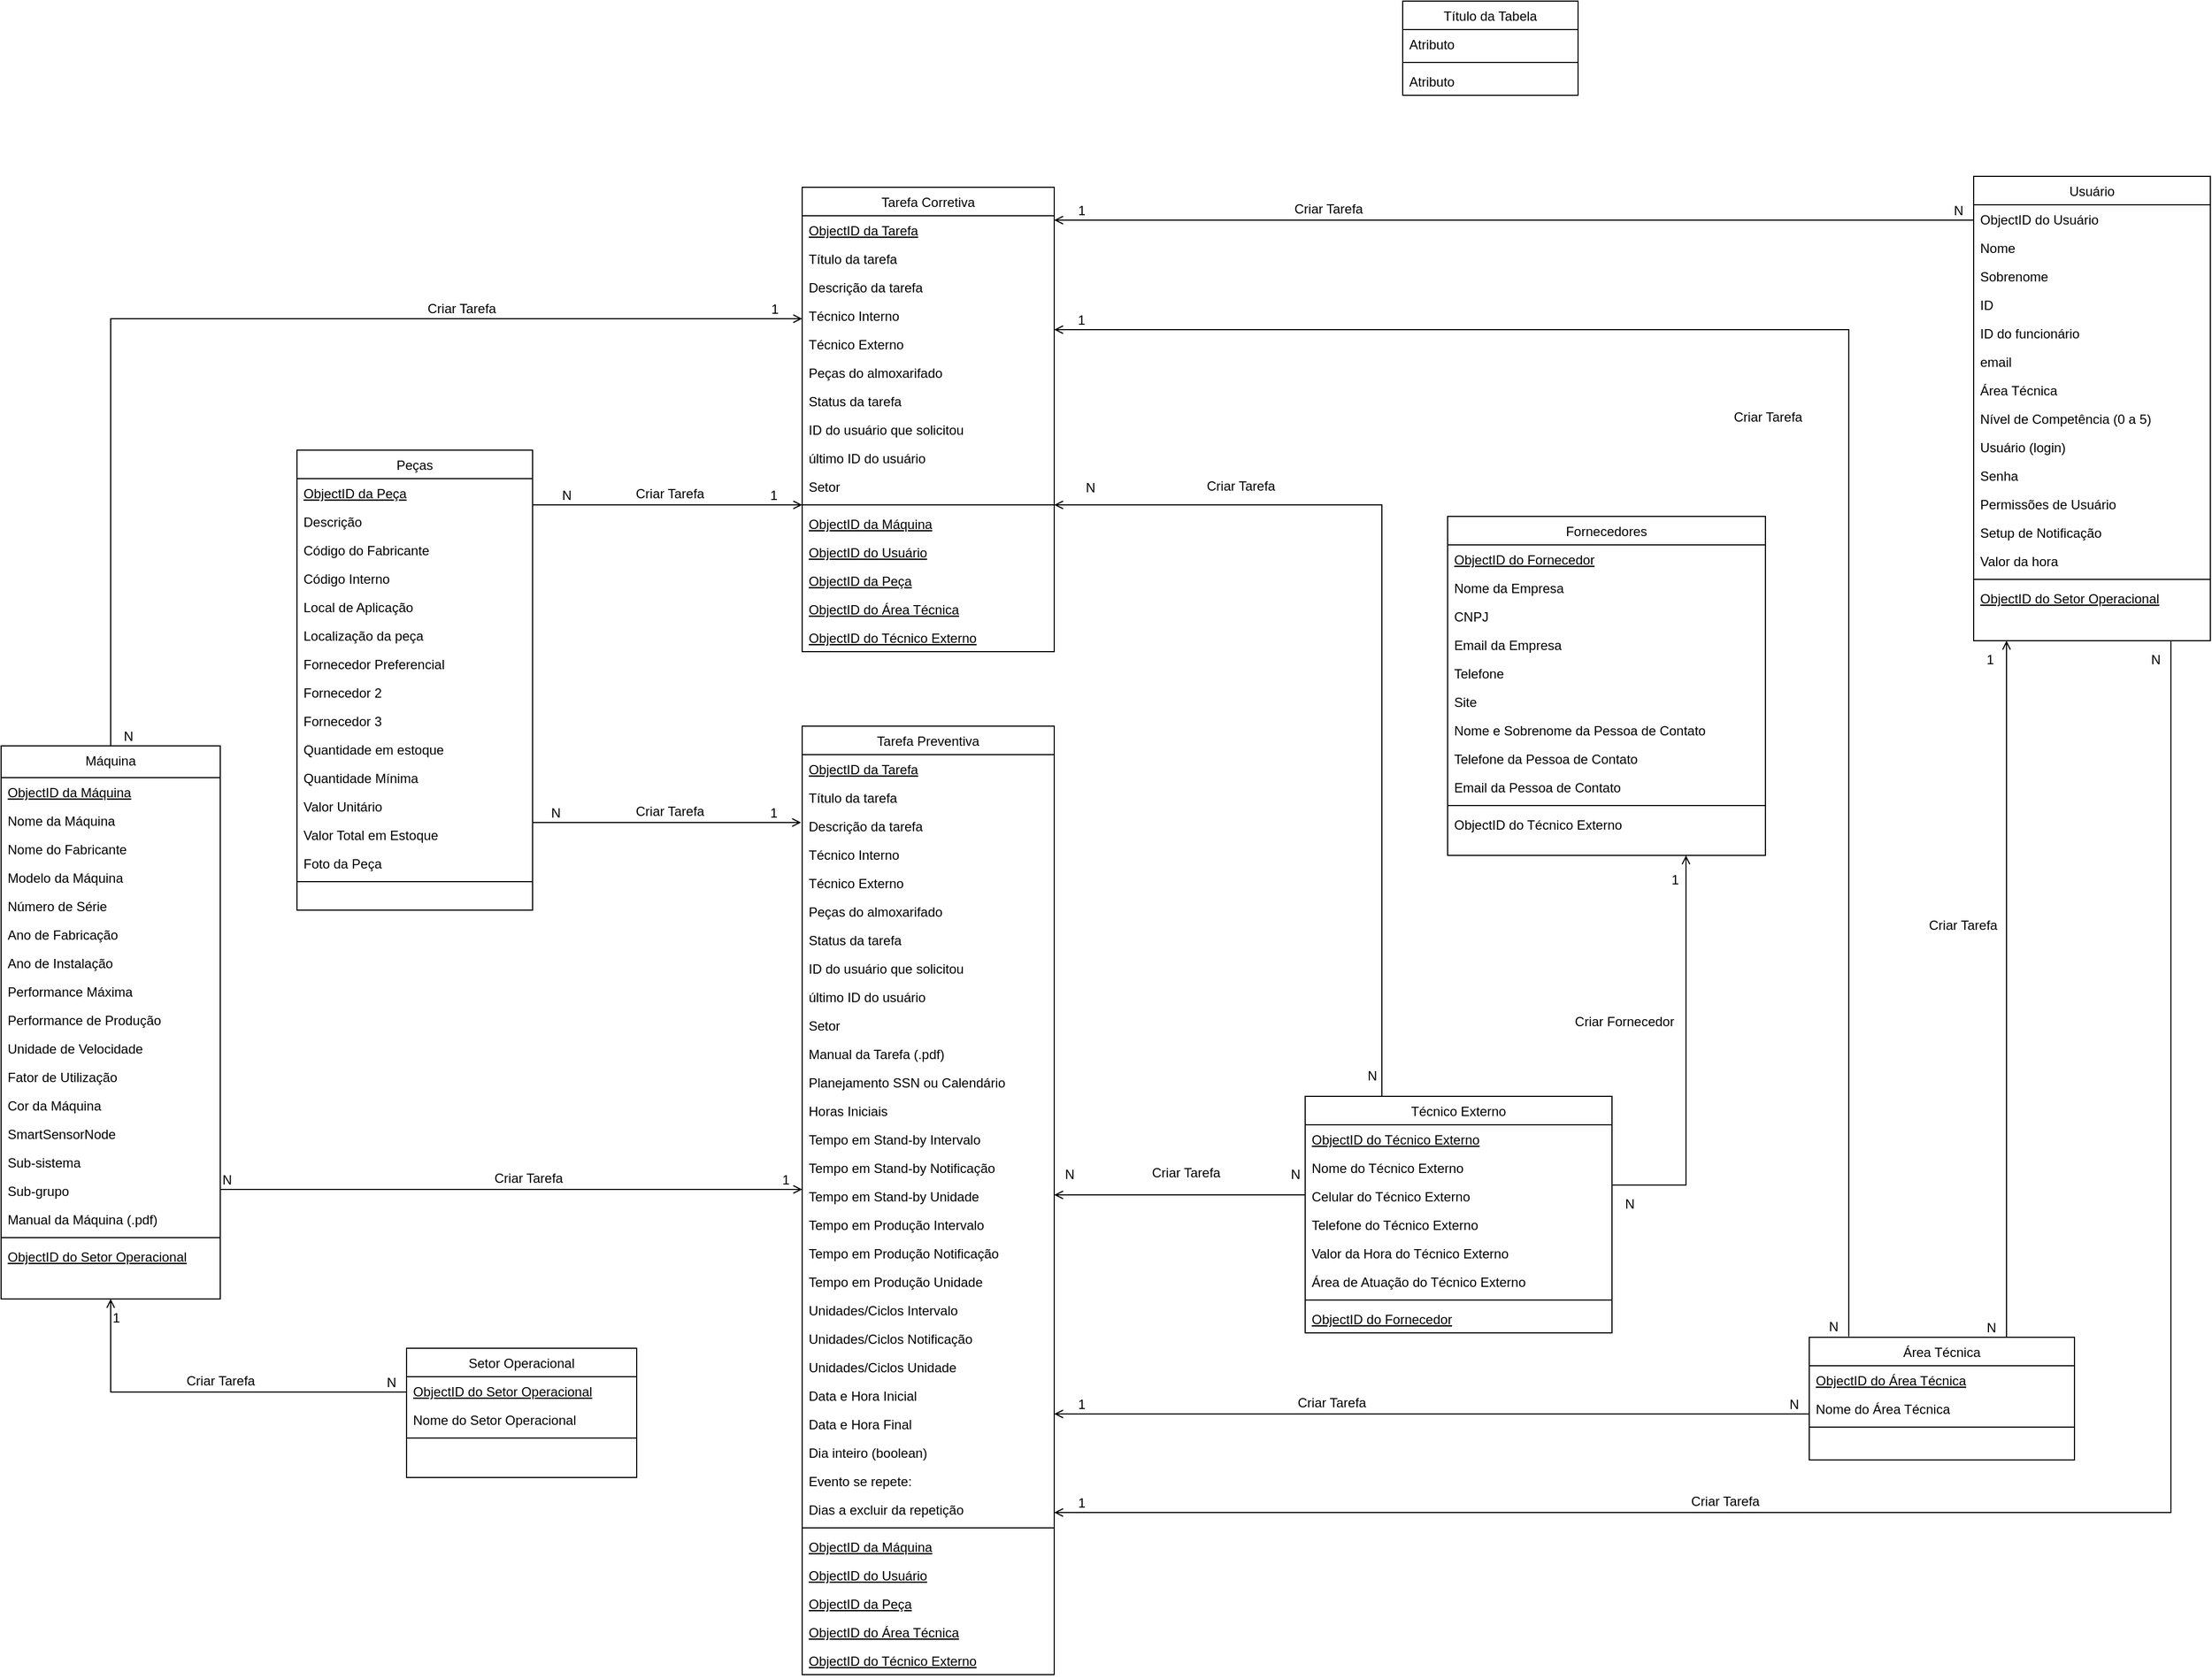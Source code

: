 <mxfile version="26.2.5">
  <diagram id="C5RBs43oDa-KdzZeNtuy" name="Page-1">
    <mxGraphModel dx="6093" dy="3411" grid="1" gridSize="10" guides="1" tooltips="1" connect="1" arrows="1" fold="1" page="1" pageScale="1" pageWidth="827" pageHeight="1169" math="0" shadow="0">
      <root>
        <mxCell id="WIyWlLk6GJQsqaUBKTNV-0" />
        <mxCell id="WIyWlLk6GJQsqaUBKTNV-1" parent="WIyWlLk6GJQsqaUBKTNV-0" />
        <mxCell id="zkfFHV4jXpPFQw0GAbJ--13" value="Título da Tabela" style="swimlane;fontStyle=0;align=center;verticalAlign=top;childLayout=stackLayout;horizontal=1;startSize=26;horizontalStack=0;resizeParent=1;resizeLast=0;collapsible=1;marginBottom=0;rounded=0;shadow=0;strokeWidth=1;" parent="WIyWlLk6GJQsqaUBKTNV-1" vertex="1">
          <mxGeometry x="-1931" y="-2260" width="160" height="86" as="geometry">
            <mxRectangle x="340" y="380" width="170" height="26" as="alternateBounds" />
          </mxGeometry>
        </mxCell>
        <mxCell id="zkfFHV4jXpPFQw0GAbJ--14" value="Atributo" style="text;align=left;verticalAlign=top;spacingLeft=4;spacingRight=4;overflow=hidden;rotatable=0;points=[[0,0.5],[1,0.5]];portConstraint=eastwest;" parent="zkfFHV4jXpPFQw0GAbJ--13" vertex="1">
          <mxGeometry y="26" width="160" height="26" as="geometry" />
        </mxCell>
        <mxCell id="zkfFHV4jXpPFQw0GAbJ--15" value="" style="line;html=1;strokeWidth=1;align=left;verticalAlign=middle;spacingTop=-1;spacingLeft=3;spacingRight=3;rotatable=0;labelPosition=right;points=[];portConstraint=eastwest;" parent="zkfFHV4jXpPFQw0GAbJ--13" vertex="1">
          <mxGeometry y="52" width="160" height="8" as="geometry" />
        </mxCell>
        <mxCell id="gJPejOsy9dFF1rbJm-w0-11" value="Atributo" style="text;align=left;verticalAlign=top;spacingLeft=4;spacingRight=4;overflow=hidden;rotatable=0;points=[[0,0.5],[1,0.5]];portConstraint=eastwest;" parent="zkfFHV4jXpPFQw0GAbJ--13" vertex="1">
          <mxGeometry y="60" width="160" height="26" as="geometry" />
        </mxCell>
        <mxCell id="gJPejOsy9dFF1rbJm-w0-0" value="Tarefa Corretiva" style="swimlane;fontStyle=0;align=center;verticalAlign=top;childLayout=stackLayout;horizontal=1;startSize=26;horizontalStack=0;resizeParent=1;resizeLast=0;collapsible=1;marginBottom=0;rounded=0;shadow=0;strokeWidth=1;" parent="WIyWlLk6GJQsqaUBKTNV-1" vertex="1">
          <mxGeometry x="-2479" y="-2090" width="230" height="424" as="geometry">
            <mxRectangle x="240" y="440" width="170" height="26" as="alternateBounds" />
          </mxGeometry>
        </mxCell>
        <mxCell id="gJPejOsy9dFF1rbJm-w0-62" value="ObjectID da Tarefa" style="text;align=left;verticalAlign=top;spacingLeft=4;spacingRight=4;overflow=hidden;rotatable=0;points=[[0,0.5],[1,0.5]];portConstraint=eastwest;fontStyle=4" parent="gJPejOsy9dFF1rbJm-w0-0" vertex="1">
          <mxGeometry y="26" width="230" height="26" as="geometry" />
        </mxCell>
        <mxCell id="gJPejOsy9dFF1rbJm-w0-4" value="Título da tarefa" style="text;align=left;verticalAlign=top;spacingLeft=4;spacingRight=4;overflow=hidden;rotatable=0;points=[[0,0.5],[1,0.5]];portConstraint=eastwest;fontStyle=0" parent="gJPejOsy9dFF1rbJm-w0-0" vertex="1">
          <mxGeometry y="52" width="230" height="26" as="geometry" />
        </mxCell>
        <mxCell id="gJPejOsy9dFF1rbJm-w0-5" value="Descrição da tarefa" style="text;align=left;verticalAlign=top;spacingLeft=4;spacingRight=4;overflow=hidden;rotatable=0;points=[[0,0.5],[1,0.5]];portConstraint=eastwest;" parent="gJPejOsy9dFF1rbJm-w0-0" vertex="1">
          <mxGeometry y="78" width="230" height="26" as="geometry" />
        </mxCell>
        <mxCell id="gJPejOsy9dFF1rbJm-w0-10" value="Técnico Interno" style="text;align=left;verticalAlign=top;spacingLeft=4;spacingRight=4;overflow=hidden;rotatable=0;points=[[0,0.5],[1,0.5]];portConstraint=eastwest;" parent="gJPejOsy9dFF1rbJm-w0-0" vertex="1">
          <mxGeometry y="104" width="230" height="26" as="geometry" />
        </mxCell>
        <mxCell id="gJPejOsy9dFF1rbJm-w0-9" value="Técnico Externo" style="text;align=left;verticalAlign=top;spacingLeft=4;spacingRight=4;overflow=hidden;rotatable=0;points=[[0,0.5],[1,0.5]];portConstraint=eastwest;" parent="gJPejOsy9dFF1rbJm-w0-0" vertex="1">
          <mxGeometry y="130" width="230" height="26" as="geometry" />
        </mxCell>
        <mxCell id="gJPejOsy9dFF1rbJm-w0-8" value="Peças do almoxarifado" style="text;align=left;verticalAlign=top;spacingLeft=4;spacingRight=4;overflow=hidden;rotatable=0;points=[[0,0.5],[1,0.5]];portConstraint=eastwest;" parent="gJPejOsy9dFF1rbJm-w0-0" vertex="1">
          <mxGeometry y="156" width="230" height="26" as="geometry" />
        </mxCell>
        <mxCell id="gJPejOsy9dFF1rbJm-w0-7" value="Status da tarefa" style="text;align=left;verticalAlign=top;spacingLeft=4;spacingRight=4;overflow=hidden;rotatable=0;points=[[0,0.5],[1,0.5]];portConstraint=eastwest;" parent="gJPejOsy9dFF1rbJm-w0-0" vertex="1">
          <mxGeometry y="182" width="230" height="26" as="geometry" />
        </mxCell>
        <mxCell id="gJPejOsy9dFF1rbJm-w0-6" value="ID do usuário que solicitou" style="text;align=left;verticalAlign=top;spacingLeft=4;spacingRight=4;overflow=hidden;rotatable=0;points=[[0,0.5],[1,0.5]];portConstraint=eastwest;" parent="gJPejOsy9dFF1rbJm-w0-0" vertex="1">
          <mxGeometry y="208" width="230" height="26" as="geometry" />
        </mxCell>
        <mxCell id="gJPejOsy9dFF1rbJm-w0-13" value="último ID do usuário" style="text;align=left;verticalAlign=top;spacingLeft=4;spacingRight=4;overflow=hidden;rotatable=0;points=[[0,0.5],[1,0.5]];portConstraint=eastwest;" parent="gJPejOsy9dFF1rbJm-w0-0" vertex="1">
          <mxGeometry y="234" width="230" height="26" as="geometry" />
        </mxCell>
        <mxCell id="gJPejOsy9dFF1rbJm-w0-12" value="Setor" style="text;align=left;verticalAlign=top;spacingLeft=4;spacingRight=4;overflow=hidden;rotatable=0;points=[[0,0.5],[1,0.5]];portConstraint=eastwest;" parent="gJPejOsy9dFF1rbJm-w0-0" vertex="1">
          <mxGeometry y="260" width="230" height="26" as="geometry" />
        </mxCell>
        <mxCell id="gJPejOsy9dFF1rbJm-w0-2" value="" style="line;html=1;strokeWidth=1;align=left;verticalAlign=middle;spacingTop=-1;spacingLeft=3;spacingRight=3;rotatable=0;labelPosition=right;points=[];portConstraint=eastwest;" parent="gJPejOsy9dFF1rbJm-w0-0" vertex="1">
          <mxGeometry y="286" width="230" height="8" as="geometry" />
        </mxCell>
        <mxCell id="gJPejOsy9dFF1rbJm-w0-63" value="ObjectID da Máquina" style="text;align=left;verticalAlign=top;spacingLeft=4;spacingRight=4;overflow=hidden;rotatable=0;points=[[0,0.5],[1,0.5]];portConstraint=eastwest;fontStyle=4" parent="gJPejOsy9dFF1rbJm-w0-0" vertex="1">
          <mxGeometry y="294" width="230" height="26" as="geometry" />
        </mxCell>
        <mxCell id="gJPejOsy9dFF1rbJm-w0-82" value="ObjectID do Usuário" style="text;align=left;verticalAlign=top;spacingLeft=4;spacingRight=4;overflow=hidden;rotatable=0;points=[[0,0.5],[1,0.5]];portConstraint=eastwest;fontStyle=4" parent="gJPejOsy9dFF1rbJm-w0-0" vertex="1">
          <mxGeometry y="320" width="230" height="26" as="geometry" />
        </mxCell>
        <mxCell id="jGJi-CPYWdbejaYZ_Ewa-37" value="ObjectID da Peça" style="text;align=left;verticalAlign=top;spacingLeft=4;spacingRight=4;overflow=hidden;rotatable=0;points=[[0,0.5],[1,0.5]];portConstraint=eastwest;fontStyle=4" vertex="1" parent="gJPejOsy9dFF1rbJm-w0-0">
          <mxGeometry y="346" width="230" height="26" as="geometry" />
        </mxCell>
        <mxCell id="jGJi-CPYWdbejaYZ_Ewa-46" value="ObjectID do Área Técnica" style="text;align=left;verticalAlign=top;spacingLeft=4;spacingRight=4;overflow=hidden;rotatable=0;points=[[0,0.5],[1,0.5]];portConstraint=eastwest;fontStyle=4" vertex="1" parent="gJPejOsy9dFF1rbJm-w0-0">
          <mxGeometry y="372" width="230" height="26" as="geometry" />
        </mxCell>
        <mxCell id="jGJi-CPYWdbejaYZ_Ewa-47" value="ObjectID do Técnico Externo" style="text;align=left;verticalAlign=top;spacingLeft=4;spacingRight=4;overflow=hidden;rotatable=0;points=[[0,0.5],[1,0.5]];portConstraint=eastwest;fontStyle=4" vertex="1" parent="gJPejOsy9dFF1rbJm-w0-0">
          <mxGeometry y="398" width="230" height="26" as="geometry" />
        </mxCell>
        <mxCell id="gJPejOsy9dFF1rbJm-w0-17" value="Usuário" style="swimlane;fontStyle=0;align=center;verticalAlign=top;childLayout=stackLayout;horizontal=1;startSize=26;horizontalStack=0;resizeParent=1;resizeLast=0;collapsible=1;marginBottom=0;rounded=0;shadow=0;strokeWidth=1;" parent="WIyWlLk6GJQsqaUBKTNV-1" vertex="1">
          <mxGeometry x="-1410" y="-2100" width="216" height="424" as="geometry">
            <mxRectangle x="340" y="380" width="170" height="26" as="alternateBounds" />
          </mxGeometry>
        </mxCell>
        <mxCell id="gJPejOsy9dFF1rbJm-w0-81" value="ObjectID do Usuário" style="text;align=left;verticalAlign=top;spacingLeft=4;spacingRight=4;overflow=hidden;rotatable=0;points=[[0,0.5],[1,0.5]];portConstraint=eastwest;" parent="gJPejOsy9dFF1rbJm-w0-17" vertex="1">
          <mxGeometry y="26" width="216" height="26" as="geometry" />
        </mxCell>
        <mxCell id="gJPejOsy9dFF1rbJm-w0-18" value="Nome" style="text;align=left;verticalAlign=top;spacingLeft=4;spacingRight=4;overflow=hidden;rotatable=0;points=[[0,0.5],[1,0.5]];portConstraint=eastwest;" parent="gJPejOsy9dFF1rbJm-w0-17" vertex="1">
          <mxGeometry y="52" width="216" height="26" as="geometry" />
        </mxCell>
        <mxCell id="gJPejOsy9dFF1rbJm-w0-32" value="Sobrenome" style="text;align=left;verticalAlign=top;spacingLeft=4;spacingRight=4;overflow=hidden;rotatable=0;points=[[0,0.5],[1,0.5]];portConstraint=eastwest;" parent="gJPejOsy9dFF1rbJm-w0-17" vertex="1">
          <mxGeometry y="78" width="216" height="26" as="geometry" />
        </mxCell>
        <mxCell id="gJPejOsy9dFF1rbJm-w0-31" value="ID" style="text;align=left;verticalAlign=top;spacingLeft=4;spacingRight=4;overflow=hidden;rotatable=0;points=[[0,0.5],[1,0.5]];portConstraint=eastwest;" parent="gJPejOsy9dFF1rbJm-w0-17" vertex="1">
          <mxGeometry y="104" width="216" height="26" as="geometry" />
        </mxCell>
        <mxCell id="gJPejOsy9dFF1rbJm-w0-35" value="ID do funcionário" style="text;align=left;verticalAlign=top;spacingLeft=4;spacingRight=4;overflow=hidden;rotatable=0;points=[[0,0.5],[1,0.5]];portConstraint=eastwest;" parent="gJPejOsy9dFF1rbJm-w0-17" vertex="1">
          <mxGeometry y="130" width="216" height="26" as="geometry" />
        </mxCell>
        <mxCell id="gJPejOsy9dFF1rbJm-w0-30" value="email" style="text;align=left;verticalAlign=top;spacingLeft=4;spacingRight=4;overflow=hidden;rotatable=0;points=[[0,0.5],[1,0.5]];portConstraint=eastwest;" parent="gJPejOsy9dFF1rbJm-w0-17" vertex="1">
          <mxGeometry y="156" width="216" height="26" as="geometry" />
        </mxCell>
        <mxCell id="gJPejOsy9dFF1rbJm-w0-29" value="Área Técnica" style="text;align=left;verticalAlign=top;spacingLeft=4;spacingRight=4;overflow=hidden;rotatable=0;points=[[0,0.5],[1,0.5]];portConstraint=eastwest;" parent="gJPejOsy9dFF1rbJm-w0-17" vertex="1">
          <mxGeometry y="182" width="216" height="26" as="geometry" />
        </mxCell>
        <mxCell id="gJPejOsy9dFF1rbJm-w0-28" value="Nível de Competência (0 a 5)" style="text;align=left;verticalAlign=top;spacingLeft=4;spacingRight=4;overflow=hidden;rotatable=0;points=[[0,0.5],[1,0.5]];portConstraint=eastwest;" parent="gJPejOsy9dFF1rbJm-w0-17" vertex="1">
          <mxGeometry y="208" width="216" height="26" as="geometry" />
        </mxCell>
        <mxCell id="gJPejOsy9dFF1rbJm-w0-27" value="Usuário (login)" style="text;align=left;verticalAlign=top;spacingLeft=4;spacingRight=4;overflow=hidden;rotatable=0;points=[[0,0.5],[1,0.5]];portConstraint=eastwest;" parent="gJPejOsy9dFF1rbJm-w0-17" vertex="1">
          <mxGeometry y="234" width="216" height="26" as="geometry" />
        </mxCell>
        <mxCell id="gJPejOsy9dFF1rbJm-w0-26" value="Senha" style="text;align=left;verticalAlign=top;spacingLeft=4;spacingRight=4;overflow=hidden;rotatable=0;points=[[0,0.5],[1,0.5]];portConstraint=eastwest;" parent="gJPejOsy9dFF1rbJm-w0-17" vertex="1">
          <mxGeometry y="260" width="216" height="26" as="geometry" />
        </mxCell>
        <mxCell id="gJPejOsy9dFF1rbJm-w0-33" value="Permissões de Usuário" style="text;align=left;verticalAlign=top;spacingLeft=4;spacingRight=4;overflow=hidden;rotatable=0;points=[[0,0.5],[1,0.5]];portConstraint=eastwest;" parent="gJPejOsy9dFF1rbJm-w0-17" vertex="1">
          <mxGeometry y="286" width="216" height="26" as="geometry" />
        </mxCell>
        <mxCell id="gJPejOsy9dFF1rbJm-w0-34" value="Setup de Notificação" style="text;align=left;verticalAlign=top;spacingLeft=4;spacingRight=4;overflow=hidden;rotatable=0;points=[[0,0.5],[1,0.5]];portConstraint=eastwest;" parent="gJPejOsy9dFF1rbJm-w0-17" vertex="1">
          <mxGeometry y="312" width="216" height="26" as="geometry" />
        </mxCell>
        <mxCell id="gJPejOsy9dFF1rbJm-w0-36" value="Valor da hora" style="text;align=left;verticalAlign=top;spacingLeft=4;spacingRight=4;overflow=hidden;rotatable=0;points=[[0,0.5],[1,0.5]];portConstraint=eastwest;" parent="gJPejOsy9dFF1rbJm-w0-17" vertex="1">
          <mxGeometry y="338" width="216" height="26" as="geometry" />
        </mxCell>
        <mxCell id="gJPejOsy9dFF1rbJm-w0-19" value="" style="line;html=1;strokeWidth=1;align=left;verticalAlign=middle;spacingTop=-1;spacingLeft=3;spacingRight=3;rotatable=0;labelPosition=right;points=[];portConstraint=eastwest;" parent="gJPejOsy9dFF1rbJm-w0-17" vertex="1">
          <mxGeometry y="364" width="216" height="8" as="geometry" />
        </mxCell>
        <mxCell id="gJPejOsy9dFF1rbJm-w0-105" value="ObjectID do Setor Operacional" style="text;align=left;verticalAlign=top;spacingLeft=4;spacingRight=4;overflow=hidden;rotatable=0;points=[[0,0.5],[1,0.5]];portConstraint=eastwest;fontStyle=4" parent="gJPejOsy9dFF1rbJm-w0-17" vertex="1">
          <mxGeometry y="372" width="216" height="26" as="geometry" />
        </mxCell>
        <mxCell id="gJPejOsy9dFF1rbJm-w0-21" value="Peças" style="swimlane;fontStyle=0;align=center;verticalAlign=top;childLayout=stackLayout;horizontal=1;startSize=26;horizontalStack=0;resizeParent=1;resizeLast=0;collapsible=1;marginBottom=0;rounded=0;shadow=0;strokeWidth=1;" parent="WIyWlLk6GJQsqaUBKTNV-1" vertex="1">
          <mxGeometry x="-2940" y="-1850" width="215" height="420" as="geometry">
            <mxRectangle x="550" y="499" width="170" height="26" as="alternateBounds" />
          </mxGeometry>
        </mxCell>
        <mxCell id="jGJi-CPYWdbejaYZ_Ewa-33" value="ObjectID da Peça" style="text;align=left;verticalAlign=top;spacingLeft=4;spacingRight=4;overflow=hidden;rotatable=0;points=[[0,0.5],[1,0.5]];portConstraint=eastwest;fontStyle=4" vertex="1" parent="gJPejOsy9dFF1rbJm-w0-21">
          <mxGeometry y="26" width="215" height="26" as="geometry" />
        </mxCell>
        <mxCell id="gJPejOsy9dFF1rbJm-w0-22" value="Descrição" style="text;align=left;verticalAlign=top;spacingLeft=4;spacingRight=4;overflow=hidden;rotatable=0;points=[[0,0.5],[1,0.5]];portConstraint=eastwest;" parent="gJPejOsy9dFF1rbJm-w0-21" vertex="1">
          <mxGeometry y="52" width="215" height="26" as="geometry" />
        </mxCell>
        <mxCell id="gJPejOsy9dFF1rbJm-w0-118" value="Código do Fabricante" style="text;align=left;verticalAlign=top;spacingLeft=4;spacingRight=4;overflow=hidden;rotatable=0;points=[[0,0.5],[1,0.5]];portConstraint=eastwest;" parent="gJPejOsy9dFF1rbJm-w0-21" vertex="1">
          <mxGeometry y="78" width="215" height="26" as="geometry" />
        </mxCell>
        <mxCell id="gJPejOsy9dFF1rbJm-w0-117" value="Código Interno" style="text;align=left;verticalAlign=top;spacingLeft=4;spacingRight=4;overflow=hidden;rotatable=0;points=[[0,0.5],[1,0.5]];portConstraint=eastwest;" parent="gJPejOsy9dFF1rbJm-w0-21" vertex="1">
          <mxGeometry y="104" width="215" height="26" as="geometry" />
        </mxCell>
        <mxCell id="gJPejOsy9dFF1rbJm-w0-116" value="Local de Aplicação" style="text;align=left;verticalAlign=top;spacingLeft=4;spacingRight=4;overflow=hidden;rotatable=0;points=[[0,0.5],[1,0.5]];portConstraint=eastwest;" parent="gJPejOsy9dFF1rbJm-w0-21" vertex="1">
          <mxGeometry y="130" width="215" height="26" as="geometry" />
        </mxCell>
        <mxCell id="gJPejOsy9dFF1rbJm-w0-115" value="Localização da peça" style="text;align=left;verticalAlign=top;spacingLeft=4;spacingRight=4;overflow=hidden;rotatable=0;points=[[0,0.5],[1,0.5]];portConstraint=eastwest;" parent="gJPejOsy9dFF1rbJm-w0-21" vertex="1">
          <mxGeometry y="156" width="215" height="26" as="geometry" />
        </mxCell>
        <mxCell id="gJPejOsy9dFF1rbJm-w0-114" value="Fornecedor Preferencial" style="text;align=left;verticalAlign=top;spacingLeft=4;spacingRight=4;overflow=hidden;rotatable=0;points=[[0,0.5],[1,0.5]];portConstraint=eastwest;" parent="gJPejOsy9dFF1rbJm-w0-21" vertex="1">
          <mxGeometry y="182" width="215" height="26" as="geometry" />
        </mxCell>
        <mxCell id="gJPejOsy9dFF1rbJm-w0-123" value="Fornecedor 2" style="text;align=left;verticalAlign=top;spacingLeft=4;spacingRight=4;overflow=hidden;rotatable=0;points=[[0,0.5],[1,0.5]];portConstraint=eastwest;" parent="gJPejOsy9dFF1rbJm-w0-21" vertex="1">
          <mxGeometry y="208" width="215" height="26" as="geometry" />
        </mxCell>
        <mxCell id="gJPejOsy9dFF1rbJm-w0-122" value="Fornecedor 3" style="text;align=left;verticalAlign=top;spacingLeft=4;spacingRight=4;overflow=hidden;rotatable=0;points=[[0,0.5],[1,0.5]];portConstraint=eastwest;" parent="gJPejOsy9dFF1rbJm-w0-21" vertex="1">
          <mxGeometry y="234" width="215" height="26" as="geometry" />
        </mxCell>
        <mxCell id="gJPejOsy9dFF1rbJm-w0-121" value="Quantidade em estoque" style="text;align=left;verticalAlign=top;spacingLeft=4;spacingRight=4;overflow=hidden;rotatable=0;points=[[0,0.5],[1,0.5]];portConstraint=eastwest;" parent="gJPejOsy9dFF1rbJm-w0-21" vertex="1">
          <mxGeometry y="260" width="215" height="26" as="geometry" />
        </mxCell>
        <mxCell id="gJPejOsy9dFF1rbJm-w0-120" value="Quantidade Mínima" style="text;align=left;verticalAlign=top;spacingLeft=4;spacingRight=4;overflow=hidden;rotatable=0;points=[[0,0.5],[1,0.5]];portConstraint=eastwest;" parent="gJPejOsy9dFF1rbJm-w0-21" vertex="1">
          <mxGeometry y="286" width="215" height="26" as="geometry" />
        </mxCell>
        <mxCell id="gJPejOsy9dFF1rbJm-w0-125" value="Valor Unitário" style="text;align=left;verticalAlign=top;spacingLeft=4;spacingRight=4;overflow=hidden;rotatable=0;points=[[0,0.5],[1,0.5]];portConstraint=eastwest;" parent="gJPejOsy9dFF1rbJm-w0-21" vertex="1">
          <mxGeometry y="312" width="215" height="26" as="geometry" />
        </mxCell>
        <mxCell id="gJPejOsy9dFF1rbJm-w0-124" value="Valor Total em Estoque" style="text;align=left;verticalAlign=top;spacingLeft=4;spacingRight=4;overflow=hidden;rotatable=0;points=[[0,0.5],[1,0.5]];portConstraint=eastwest;" parent="gJPejOsy9dFF1rbJm-w0-21" vertex="1">
          <mxGeometry y="338" width="215" height="26" as="geometry" />
        </mxCell>
        <mxCell id="gJPejOsy9dFF1rbJm-w0-126" value="Foto da Peça" style="text;align=left;verticalAlign=top;spacingLeft=4;spacingRight=4;overflow=hidden;rotatable=0;points=[[0,0.5],[1,0.5]];portConstraint=eastwest;" parent="gJPejOsy9dFF1rbJm-w0-21" vertex="1">
          <mxGeometry y="364" width="215" height="26" as="geometry" />
        </mxCell>
        <mxCell id="gJPejOsy9dFF1rbJm-w0-23" value="" style="line;html=1;strokeWidth=1;align=left;verticalAlign=middle;spacingTop=-1;spacingLeft=3;spacingRight=3;rotatable=0;labelPosition=right;points=[];portConstraint=eastwest;" parent="gJPejOsy9dFF1rbJm-w0-21" vertex="1">
          <mxGeometry y="390" width="215" height="8" as="geometry" />
        </mxCell>
        <mxCell id="gJPejOsy9dFF1rbJm-w0-37" value="Máquina" style="swimlane;fontStyle=0;align=center;verticalAlign=top;childLayout=stackLayout;horizontal=1;startSize=29;horizontalStack=0;resizeParent=1;resizeLast=0;collapsible=1;marginBottom=0;rounded=0;shadow=0;strokeWidth=1;" parent="WIyWlLk6GJQsqaUBKTNV-1" vertex="1">
          <mxGeometry x="-3210" y="-1580" width="200" height="505" as="geometry">
            <mxRectangle x="550" y="499" width="170" height="26" as="alternateBounds" />
          </mxGeometry>
        </mxCell>
        <mxCell id="gJPejOsy9dFF1rbJm-w0-61" value="ObjectID da Máquina" style="text;align=left;verticalAlign=top;spacingLeft=4;spacingRight=4;overflow=hidden;rotatable=0;points=[[0,0.5],[1,0.5]];portConstraint=eastwest;fontStyle=4" parent="gJPejOsy9dFF1rbJm-w0-37" vertex="1">
          <mxGeometry y="29" width="200" height="26" as="geometry" />
        </mxCell>
        <mxCell id="gJPejOsy9dFF1rbJm-w0-49" value="Nome da Máquina" style="text;align=left;verticalAlign=top;spacingLeft=4;spacingRight=4;overflow=hidden;rotatable=0;points=[[0,0.5],[1,0.5]];portConstraint=eastwest;" parent="gJPejOsy9dFF1rbJm-w0-37" vertex="1">
          <mxGeometry y="55" width="200" height="26" as="geometry" />
        </mxCell>
        <mxCell id="gJPejOsy9dFF1rbJm-w0-48" value="Nome do Fabricante" style="text;align=left;verticalAlign=top;spacingLeft=4;spacingRight=4;overflow=hidden;rotatable=0;points=[[0,0.5],[1,0.5]];portConstraint=eastwest;" parent="gJPejOsy9dFF1rbJm-w0-37" vertex="1">
          <mxGeometry y="81" width="200" height="26" as="geometry" />
        </mxCell>
        <mxCell id="gJPejOsy9dFF1rbJm-w0-47" value="Modelo da Máquina" style="text;align=left;verticalAlign=top;spacingLeft=4;spacingRight=4;overflow=hidden;rotatable=0;points=[[0,0.5],[1,0.5]];portConstraint=eastwest;" parent="gJPejOsy9dFF1rbJm-w0-37" vertex="1">
          <mxGeometry y="107" width="200" height="26" as="geometry" />
        </mxCell>
        <mxCell id="gJPejOsy9dFF1rbJm-w0-46" value="Número de Série" style="text;align=left;verticalAlign=top;spacingLeft=4;spacingRight=4;overflow=hidden;rotatable=0;points=[[0,0.5],[1,0.5]];portConstraint=eastwest;" parent="gJPejOsy9dFF1rbJm-w0-37" vertex="1">
          <mxGeometry y="133" width="200" height="26" as="geometry" />
        </mxCell>
        <mxCell id="gJPejOsy9dFF1rbJm-w0-45" value="Ano de Fabricação" style="text;align=left;verticalAlign=top;spacingLeft=4;spacingRight=4;overflow=hidden;rotatable=0;points=[[0,0.5],[1,0.5]];portConstraint=eastwest;" parent="gJPejOsy9dFF1rbJm-w0-37" vertex="1">
          <mxGeometry y="159" width="200" height="26" as="geometry" />
        </mxCell>
        <mxCell id="gJPejOsy9dFF1rbJm-w0-44" value="Ano de Instalação" style="text;align=left;verticalAlign=top;spacingLeft=4;spacingRight=4;overflow=hidden;rotatable=0;points=[[0,0.5],[1,0.5]];portConstraint=eastwest;" parent="gJPejOsy9dFF1rbJm-w0-37" vertex="1">
          <mxGeometry y="185" width="200" height="26" as="geometry" />
        </mxCell>
        <mxCell id="gJPejOsy9dFF1rbJm-w0-43" value="Performance Máxima" style="text;align=left;verticalAlign=top;spacingLeft=4;spacingRight=4;overflow=hidden;rotatable=0;points=[[0,0.5],[1,0.5]];portConstraint=eastwest;" parent="gJPejOsy9dFF1rbJm-w0-37" vertex="1">
          <mxGeometry y="211" width="200" height="26" as="geometry" />
        </mxCell>
        <mxCell id="gJPejOsy9dFF1rbJm-w0-42" value="Performance de Produção" style="text;align=left;verticalAlign=top;spacingLeft=4;spacingRight=4;overflow=hidden;rotatable=0;points=[[0,0.5],[1,0.5]];portConstraint=eastwest;" parent="gJPejOsy9dFF1rbJm-w0-37" vertex="1">
          <mxGeometry y="237" width="200" height="26" as="geometry" />
        </mxCell>
        <mxCell id="gJPejOsy9dFF1rbJm-w0-41" value="Unidade de Velocidade" style="text;align=left;verticalAlign=top;spacingLeft=4;spacingRight=4;overflow=hidden;rotatable=0;points=[[0,0.5],[1,0.5]];portConstraint=eastwest;" parent="gJPejOsy9dFF1rbJm-w0-37" vertex="1">
          <mxGeometry y="263" width="200" height="26" as="geometry" />
        </mxCell>
        <mxCell id="gJPejOsy9dFF1rbJm-w0-51" value="Fator de Utilização" style="text;align=left;verticalAlign=top;spacingLeft=4;spacingRight=4;overflow=hidden;rotatable=0;points=[[0,0.5],[1,0.5]];portConstraint=eastwest;" parent="gJPejOsy9dFF1rbJm-w0-37" vertex="1">
          <mxGeometry y="289" width="200" height="26" as="geometry" />
        </mxCell>
        <mxCell id="gJPejOsy9dFF1rbJm-w0-50" value="Cor da Máquina" style="text;align=left;verticalAlign=top;spacingLeft=4;spacingRight=4;overflow=hidden;rotatable=0;points=[[0,0.5],[1,0.5]];portConstraint=eastwest;" parent="gJPejOsy9dFF1rbJm-w0-37" vertex="1">
          <mxGeometry y="315" width="200" height="26" as="geometry" />
        </mxCell>
        <mxCell id="gJPejOsy9dFF1rbJm-w0-54" value="SmartSensorNode" style="text;align=left;verticalAlign=top;spacingLeft=4;spacingRight=4;overflow=hidden;rotatable=0;points=[[0,0.5],[1,0.5]];portConstraint=eastwest;" parent="gJPejOsy9dFF1rbJm-w0-37" vertex="1">
          <mxGeometry y="341" width="200" height="26" as="geometry" />
        </mxCell>
        <mxCell id="gJPejOsy9dFF1rbJm-w0-53" value="Sub-sistema" style="text;align=left;verticalAlign=top;spacingLeft=4;spacingRight=4;overflow=hidden;rotatable=0;points=[[0,0.5],[1,0.5]];portConstraint=eastwest;" parent="gJPejOsy9dFF1rbJm-w0-37" vertex="1">
          <mxGeometry y="367" width="200" height="26" as="geometry" />
        </mxCell>
        <mxCell id="gJPejOsy9dFF1rbJm-w0-52" value="Sub-grupo" style="text;align=left;verticalAlign=top;spacingLeft=4;spacingRight=4;overflow=hidden;rotatable=0;points=[[0,0.5],[1,0.5]];portConstraint=eastwest;" parent="gJPejOsy9dFF1rbJm-w0-37" vertex="1">
          <mxGeometry y="393" width="200" height="26" as="geometry" />
        </mxCell>
        <mxCell id="gJPejOsy9dFF1rbJm-w0-55" value="Manual da Máquina (.pdf)" style="text;align=left;verticalAlign=top;spacingLeft=4;spacingRight=4;overflow=hidden;rotatable=0;points=[[0,0.5],[1,0.5]];portConstraint=eastwest;" parent="gJPejOsy9dFF1rbJm-w0-37" vertex="1">
          <mxGeometry y="419" width="200" height="26" as="geometry" />
        </mxCell>
        <mxCell id="gJPejOsy9dFF1rbJm-w0-39" value="" style="line;html=1;strokeWidth=1;align=left;verticalAlign=middle;spacingTop=-1;spacingLeft=3;spacingRight=3;rotatable=0;labelPosition=right;points=[];portConstraint=eastwest;" parent="gJPejOsy9dFF1rbJm-w0-37" vertex="1">
          <mxGeometry y="445" width="200" height="8" as="geometry" />
        </mxCell>
        <mxCell id="gJPejOsy9dFF1rbJm-w0-104" value="ObjectID do Setor Operacional" style="text;align=left;verticalAlign=top;spacingLeft=4;spacingRight=4;overflow=hidden;rotatable=0;points=[[0,0.5],[1,0.5]];portConstraint=eastwest;fontStyle=4" parent="gJPejOsy9dFF1rbJm-w0-37" vertex="1">
          <mxGeometry y="453" width="200" height="26" as="geometry" />
        </mxCell>
        <mxCell id="gJPejOsy9dFF1rbJm-w0-57" value="" style="endArrow=open;shadow=0;strokeWidth=1;rounded=0;curved=0;endFill=1;edgeStyle=elbowEdgeStyle;elbow=vertical;" parent="WIyWlLk6GJQsqaUBKTNV-1" source="gJPejOsy9dFF1rbJm-w0-37" target="gJPejOsy9dFF1rbJm-w0-0" edge="1">
          <mxGeometry x="0.5" y="41" relative="1" as="geometry">
            <mxPoint x="-2770" y="-1985" as="sourcePoint" />
            <mxPoint x="-2357" y="-2009" as="targetPoint" />
            <mxPoint x="-40" y="32" as="offset" />
            <Array as="points">
              <mxPoint x="-2610" y="-1970" />
              <mxPoint x="-2483" y="-1985" />
            </Array>
          </mxGeometry>
        </mxCell>
        <mxCell id="gJPejOsy9dFF1rbJm-w0-58" value="N" style="resizable=0;align=left;verticalAlign=bottom;labelBackgroundColor=none;fontSize=12;" parent="gJPejOsy9dFF1rbJm-w0-57" connectable="0" vertex="1">
          <mxGeometry x="-1" relative="1" as="geometry">
            <mxPoint x="10" as="offset" />
          </mxGeometry>
        </mxCell>
        <mxCell id="gJPejOsy9dFF1rbJm-w0-59" value="1" style="resizable=0;align=right;verticalAlign=bottom;labelBackgroundColor=none;fontSize=12;" parent="gJPejOsy9dFF1rbJm-w0-57" connectable="0" vertex="1">
          <mxGeometry x="1" relative="1" as="geometry">
            <mxPoint x="-20" as="offset" />
          </mxGeometry>
        </mxCell>
        <mxCell id="gJPejOsy9dFF1rbJm-w0-60" value="Criar Tarefa" style="text;html=1;resizable=0;points=[];;align=center;verticalAlign=middle;labelBackgroundColor=none;rounded=0;shadow=0;strokeWidth=1;fontSize=12;" parent="gJPejOsy9dFF1rbJm-w0-57" vertex="1" connectable="0">
          <mxGeometry x="0.5" y="49" relative="1" as="geometry">
            <mxPoint x="-56" y="40" as="offset" />
          </mxGeometry>
        </mxCell>
        <mxCell id="gJPejOsy9dFF1rbJm-w0-64" value="Tarefa Preventiva" style="swimlane;fontStyle=0;align=center;verticalAlign=top;childLayout=stackLayout;horizontal=1;startSize=26;horizontalStack=0;resizeParent=1;resizeLast=0;collapsible=1;marginBottom=0;rounded=0;shadow=0;strokeWidth=1;" parent="WIyWlLk6GJQsqaUBKTNV-1" vertex="1">
          <mxGeometry x="-2479" y="-1598" width="230" height="866" as="geometry">
            <mxRectangle x="240" y="440" width="170" height="26" as="alternateBounds" />
          </mxGeometry>
        </mxCell>
        <mxCell id="gJPejOsy9dFF1rbJm-w0-65" value="ObjectID da Tarefa" style="text;align=left;verticalAlign=top;spacingLeft=4;spacingRight=4;overflow=hidden;rotatable=0;points=[[0,0.5],[1,0.5]];portConstraint=eastwest;fontStyle=4" parent="gJPejOsy9dFF1rbJm-w0-64" vertex="1">
          <mxGeometry y="26" width="230" height="26" as="geometry" />
        </mxCell>
        <mxCell id="gJPejOsy9dFF1rbJm-w0-66" value="Título da tarefa" style="text;align=left;verticalAlign=top;spacingLeft=4;spacingRight=4;overflow=hidden;rotatable=0;points=[[0,0.5],[1,0.5]];portConstraint=eastwest;fontStyle=0" parent="gJPejOsy9dFF1rbJm-w0-64" vertex="1">
          <mxGeometry y="52" width="230" height="26" as="geometry" />
        </mxCell>
        <mxCell id="gJPejOsy9dFF1rbJm-w0-67" value="Descrição da tarefa" style="text;align=left;verticalAlign=top;spacingLeft=4;spacingRight=4;overflow=hidden;rotatable=0;points=[[0,0.5],[1,0.5]];portConstraint=eastwest;" parent="gJPejOsy9dFF1rbJm-w0-64" vertex="1">
          <mxGeometry y="78" width="230" height="26" as="geometry" />
        </mxCell>
        <mxCell id="gJPejOsy9dFF1rbJm-w0-68" value="Técnico Interno" style="text;align=left;verticalAlign=top;spacingLeft=4;spacingRight=4;overflow=hidden;rotatable=0;points=[[0,0.5],[1,0.5]];portConstraint=eastwest;" parent="gJPejOsy9dFF1rbJm-w0-64" vertex="1">
          <mxGeometry y="104" width="230" height="26" as="geometry" />
        </mxCell>
        <mxCell id="gJPejOsy9dFF1rbJm-w0-69" value="Técnico Externo" style="text;align=left;verticalAlign=top;spacingLeft=4;spacingRight=4;overflow=hidden;rotatable=0;points=[[0,0.5],[1,0.5]];portConstraint=eastwest;" parent="gJPejOsy9dFF1rbJm-w0-64" vertex="1">
          <mxGeometry y="130" width="230" height="26" as="geometry" />
        </mxCell>
        <mxCell id="gJPejOsy9dFF1rbJm-w0-70" value="Peças do almoxarifado" style="text;align=left;verticalAlign=top;spacingLeft=4;spacingRight=4;overflow=hidden;rotatable=0;points=[[0,0.5],[1,0.5]];portConstraint=eastwest;" parent="gJPejOsy9dFF1rbJm-w0-64" vertex="1">
          <mxGeometry y="156" width="230" height="26" as="geometry" />
        </mxCell>
        <mxCell id="gJPejOsy9dFF1rbJm-w0-71" value="Status da tarefa" style="text;align=left;verticalAlign=top;spacingLeft=4;spacingRight=4;overflow=hidden;rotatable=0;points=[[0,0.5],[1,0.5]];portConstraint=eastwest;" parent="gJPejOsy9dFF1rbJm-w0-64" vertex="1">
          <mxGeometry y="182" width="230" height="26" as="geometry" />
        </mxCell>
        <mxCell id="gJPejOsy9dFF1rbJm-w0-72" value="ID do usuário que solicitou" style="text;align=left;verticalAlign=top;spacingLeft=4;spacingRight=4;overflow=hidden;rotatable=0;points=[[0,0.5],[1,0.5]];portConstraint=eastwest;" parent="gJPejOsy9dFF1rbJm-w0-64" vertex="1">
          <mxGeometry y="208" width="230" height="26" as="geometry" />
        </mxCell>
        <mxCell id="gJPejOsy9dFF1rbJm-w0-73" value="último ID do usuário" style="text;align=left;verticalAlign=top;spacingLeft=4;spacingRight=4;overflow=hidden;rotatable=0;points=[[0,0.5],[1,0.5]];portConstraint=eastwest;" parent="gJPejOsy9dFF1rbJm-w0-64" vertex="1">
          <mxGeometry y="234" width="230" height="26" as="geometry" />
        </mxCell>
        <mxCell id="gJPejOsy9dFF1rbJm-w0-74" value="Setor" style="text;align=left;verticalAlign=top;spacingLeft=4;spacingRight=4;overflow=hidden;rotatable=0;points=[[0,0.5],[1,0.5]];portConstraint=eastwest;" parent="gJPejOsy9dFF1rbJm-w0-64" vertex="1">
          <mxGeometry y="260" width="230" height="26" as="geometry" />
        </mxCell>
        <mxCell id="gJPejOsy9dFF1rbJm-w0-150" value="Manual da Tarefa (.pdf)" style="text;align=left;verticalAlign=top;spacingLeft=4;spacingRight=4;overflow=hidden;rotatable=0;points=[[0,0.5],[1,0.5]];portConstraint=eastwest;" parent="gJPejOsy9dFF1rbJm-w0-64" vertex="1">
          <mxGeometry y="286" width="230" height="26" as="geometry" />
        </mxCell>
        <mxCell id="gJPejOsy9dFF1rbJm-w0-159" value="Planejamento SSN ou Calendário" style="text;align=left;verticalAlign=top;spacingLeft=4;spacingRight=4;overflow=hidden;rotatable=0;points=[[0,0.5],[1,0.5]];portConstraint=eastwest;" parent="gJPejOsy9dFF1rbJm-w0-64" vertex="1">
          <mxGeometry y="312" width="230" height="26" as="geometry" />
        </mxCell>
        <mxCell id="gJPejOsy9dFF1rbJm-w0-158" value="Horas Iniciais" style="text;align=left;verticalAlign=top;spacingLeft=4;spacingRight=4;overflow=hidden;rotatable=0;points=[[0,0.5],[1,0.5]];portConstraint=eastwest;" parent="gJPejOsy9dFF1rbJm-w0-64" vertex="1">
          <mxGeometry y="338" width="230" height="26" as="geometry" />
        </mxCell>
        <mxCell id="gJPejOsy9dFF1rbJm-w0-157" value="Tempo em Stand-by Intervalo" style="text;align=left;verticalAlign=top;spacingLeft=4;spacingRight=4;overflow=hidden;rotatable=0;points=[[0,0.5],[1,0.5]];portConstraint=eastwest;" parent="gJPejOsy9dFF1rbJm-w0-64" vertex="1">
          <mxGeometry y="364" width="230" height="26" as="geometry" />
        </mxCell>
        <mxCell id="gJPejOsy9dFF1rbJm-w0-163" value="Tempo em Stand-by Notificação" style="text;align=left;verticalAlign=top;spacingLeft=4;spacingRight=4;overflow=hidden;rotatable=0;points=[[0,0.5],[1,0.5]];portConstraint=eastwest;" parent="gJPejOsy9dFF1rbJm-w0-64" vertex="1">
          <mxGeometry y="390" width="230" height="26" as="geometry" />
        </mxCell>
        <mxCell id="gJPejOsy9dFF1rbJm-w0-162" value="Tempo em Stand-by Unidade" style="text;align=left;verticalAlign=top;spacingLeft=4;spacingRight=4;overflow=hidden;rotatable=0;points=[[0,0.5],[1,0.5]];portConstraint=eastwest;" parent="gJPejOsy9dFF1rbJm-w0-64" vertex="1">
          <mxGeometry y="416" width="230" height="26" as="geometry" />
        </mxCell>
        <mxCell id="gJPejOsy9dFF1rbJm-w0-161" value="Tempo em Produção Intervalo" style="text;align=left;verticalAlign=top;spacingLeft=4;spacingRight=4;overflow=hidden;rotatable=0;points=[[0,0.5],[1,0.5]];portConstraint=eastwest;" parent="gJPejOsy9dFF1rbJm-w0-64" vertex="1">
          <mxGeometry y="442" width="230" height="26" as="geometry" />
        </mxCell>
        <mxCell id="gJPejOsy9dFF1rbJm-w0-160" value="Tempo em Produção Notificação" style="text;align=left;verticalAlign=top;spacingLeft=4;spacingRight=4;overflow=hidden;rotatable=0;points=[[0,0.5],[1,0.5]];portConstraint=eastwest;" parent="gJPejOsy9dFF1rbJm-w0-64" vertex="1">
          <mxGeometry y="468" width="230" height="26" as="geometry" />
        </mxCell>
        <mxCell id="gJPejOsy9dFF1rbJm-w0-156" value="Tempo em Produção Unidade" style="text;align=left;verticalAlign=top;spacingLeft=4;spacingRight=4;overflow=hidden;rotatable=0;points=[[0,0.5],[1,0.5]];portConstraint=eastwest;" parent="gJPejOsy9dFF1rbJm-w0-64" vertex="1">
          <mxGeometry y="494" width="230" height="26" as="geometry" />
        </mxCell>
        <mxCell id="gJPejOsy9dFF1rbJm-w0-155" value="Unidades/Ciclos Intervalo" style="text;align=left;verticalAlign=top;spacingLeft=4;spacingRight=4;overflow=hidden;rotatable=0;points=[[0,0.5],[1,0.5]];portConstraint=eastwest;" parent="gJPejOsy9dFF1rbJm-w0-64" vertex="1">
          <mxGeometry y="520" width="230" height="26" as="geometry" />
        </mxCell>
        <mxCell id="gJPejOsy9dFF1rbJm-w0-154" value="Unidades/Ciclos Notificação" style="text;align=left;verticalAlign=top;spacingLeft=4;spacingRight=4;overflow=hidden;rotatable=0;points=[[0,0.5],[1,0.5]];portConstraint=eastwest;" parent="gJPejOsy9dFF1rbJm-w0-64" vertex="1">
          <mxGeometry y="546" width="230" height="26" as="geometry" />
        </mxCell>
        <mxCell id="gJPejOsy9dFF1rbJm-w0-153" value="Unidades/Ciclos Unidade" style="text;align=left;verticalAlign=top;spacingLeft=4;spacingRight=4;overflow=hidden;rotatable=0;points=[[0,0.5],[1,0.5]];portConstraint=eastwest;" parent="gJPejOsy9dFF1rbJm-w0-64" vertex="1">
          <mxGeometry y="572" width="230" height="26" as="geometry" />
        </mxCell>
        <mxCell id="gJPejOsy9dFF1rbJm-w0-152" value="Data e Hora Inicial" style="text;align=left;verticalAlign=top;spacingLeft=4;spacingRight=4;overflow=hidden;rotatable=0;points=[[0,0.5],[1,0.5]];portConstraint=eastwest;" parent="gJPejOsy9dFF1rbJm-w0-64" vertex="1">
          <mxGeometry y="598" width="230" height="26" as="geometry" />
        </mxCell>
        <mxCell id="gJPejOsy9dFF1rbJm-w0-169" value="Data e Hora Final" style="text;align=left;verticalAlign=top;spacingLeft=4;spacingRight=4;overflow=hidden;rotatable=0;points=[[0,0.5],[1,0.5]];portConstraint=eastwest;" parent="gJPejOsy9dFF1rbJm-w0-64" vertex="1">
          <mxGeometry y="624" width="230" height="26" as="geometry" />
        </mxCell>
        <mxCell id="gJPejOsy9dFF1rbJm-w0-168" value="Dia inteiro (boolean)" style="text;align=left;verticalAlign=top;spacingLeft=4;spacingRight=4;overflow=hidden;rotatable=0;points=[[0,0.5],[1,0.5]];portConstraint=eastwest;" parent="gJPejOsy9dFF1rbJm-w0-64" vertex="1">
          <mxGeometry y="650" width="230" height="26" as="geometry" />
        </mxCell>
        <mxCell id="gJPejOsy9dFF1rbJm-w0-167" value="Evento se repete:" style="text;align=left;verticalAlign=top;spacingLeft=4;spacingRight=4;overflow=hidden;rotatable=0;points=[[0,0.5],[1,0.5]];portConstraint=eastwest;" parent="gJPejOsy9dFF1rbJm-w0-64" vertex="1">
          <mxGeometry y="676" width="230" height="26" as="geometry" />
        </mxCell>
        <mxCell id="gJPejOsy9dFF1rbJm-w0-166" value="Dias a excluir da repetição" style="text;align=left;verticalAlign=top;spacingLeft=4;spacingRight=4;overflow=hidden;rotatable=0;points=[[0,0.5],[1,0.5]];portConstraint=eastwest;" parent="gJPejOsy9dFF1rbJm-w0-64" vertex="1">
          <mxGeometry y="702" width="230" height="26" as="geometry" />
        </mxCell>
        <mxCell id="gJPejOsy9dFF1rbJm-w0-75" value="" style="line;html=1;strokeWidth=1;align=left;verticalAlign=middle;spacingTop=-1;spacingLeft=3;spacingRight=3;rotatable=0;labelPosition=right;points=[];portConstraint=eastwest;" parent="gJPejOsy9dFF1rbJm-w0-64" vertex="1">
          <mxGeometry y="728" width="230" height="8" as="geometry" />
        </mxCell>
        <mxCell id="gJPejOsy9dFF1rbJm-w0-76" value="ObjectID da Máquina" style="text;align=left;verticalAlign=top;spacingLeft=4;spacingRight=4;overflow=hidden;rotatable=0;points=[[0,0.5],[1,0.5]];portConstraint=eastwest;fontStyle=4" parent="gJPejOsy9dFF1rbJm-w0-64" vertex="1">
          <mxGeometry y="736" width="230" height="26" as="geometry" />
        </mxCell>
        <mxCell id="gJPejOsy9dFF1rbJm-w0-83" value="ObjectID do Usuário" style="text;align=left;verticalAlign=top;spacingLeft=4;spacingRight=4;overflow=hidden;rotatable=0;points=[[0,0.5],[1,0.5]];portConstraint=eastwest;fontStyle=4" parent="gJPejOsy9dFF1rbJm-w0-64" vertex="1">
          <mxGeometry y="762" width="230" height="26" as="geometry" />
        </mxCell>
        <mxCell id="jGJi-CPYWdbejaYZ_Ewa-36" value="ObjectID da Peça" style="text;align=left;verticalAlign=top;spacingLeft=4;spacingRight=4;overflow=hidden;rotatable=0;points=[[0,0.5],[1,0.5]];portConstraint=eastwest;fontStyle=4" vertex="1" parent="gJPejOsy9dFF1rbJm-w0-64">
          <mxGeometry y="788" width="230" height="26" as="geometry" />
        </mxCell>
        <mxCell id="jGJi-CPYWdbejaYZ_Ewa-45" value="ObjectID do Área Técnica" style="text;align=left;verticalAlign=top;spacingLeft=4;spacingRight=4;overflow=hidden;rotatable=0;points=[[0,0.5],[1,0.5]];portConstraint=eastwest;fontStyle=4" vertex="1" parent="gJPejOsy9dFF1rbJm-w0-64">
          <mxGeometry y="814" width="230" height="26" as="geometry" />
        </mxCell>
        <mxCell id="jGJi-CPYWdbejaYZ_Ewa-48" value="ObjectID do Técnico Externo" style="text;align=left;verticalAlign=top;spacingLeft=4;spacingRight=4;overflow=hidden;rotatable=0;points=[[0,0.5],[1,0.5]];portConstraint=eastwest;fontStyle=4" vertex="1" parent="gJPejOsy9dFF1rbJm-w0-64">
          <mxGeometry y="840" width="230" height="26" as="geometry" />
        </mxCell>
        <mxCell id="gJPejOsy9dFF1rbJm-w0-77" value="" style="endArrow=open;shadow=0;strokeWidth=1;rounded=0;curved=0;endFill=1;edgeStyle=elbowEdgeStyle;elbow=vertical;" parent="WIyWlLk6GJQsqaUBKTNV-1" source="gJPejOsy9dFF1rbJm-w0-37" edge="1">
          <mxGeometry x="0.5" y="41" relative="1" as="geometry">
            <mxPoint x="-3109" y="-1075" as="sourcePoint" />
            <mxPoint x="-2479" y="-1175" as="targetPoint" />
            <mxPoint x="-40" y="32" as="offset" />
            <Array as="points">
              <mxPoint x="-2629" y="-1175" />
            </Array>
          </mxGeometry>
        </mxCell>
        <mxCell id="gJPejOsy9dFF1rbJm-w0-78" value="N" style="resizable=0;align=left;verticalAlign=bottom;labelBackgroundColor=none;fontSize=12;" parent="gJPejOsy9dFF1rbJm-w0-77" connectable="0" vertex="1">
          <mxGeometry x="-1" relative="1" as="geometry">
            <mxPoint as="offset" />
          </mxGeometry>
        </mxCell>
        <mxCell id="gJPejOsy9dFF1rbJm-w0-79" value="1" style="resizable=0;align=right;verticalAlign=bottom;labelBackgroundColor=none;fontSize=12;" parent="gJPejOsy9dFF1rbJm-w0-77" connectable="0" vertex="1">
          <mxGeometry x="1" relative="1" as="geometry">
            <mxPoint x="-10" as="offset" />
          </mxGeometry>
        </mxCell>
        <mxCell id="gJPejOsy9dFF1rbJm-w0-80" value="Criar Tarefa" style="text;html=1;resizable=0;points=[];;align=center;verticalAlign=middle;labelBackgroundColor=none;rounded=0;shadow=0;strokeWidth=1;fontSize=12;" parent="gJPejOsy9dFF1rbJm-w0-77" vertex="1" connectable="0">
          <mxGeometry x="0.5" y="49" relative="1" as="geometry">
            <mxPoint x="-118" y="39" as="offset" />
          </mxGeometry>
        </mxCell>
        <mxCell id="gJPejOsy9dFF1rbJm-w0-84" value="" style="endArrow=open;shadow=0;strokeWidth=1;rounded=0;curved=0;endFill=1;edgeStyle=elbowEdgeStyle;elbow=vertical;" parent="WIyWlLk6GJQsqaUBKTNV-1" source="gJPejOsy9dFF1rbJm-w0-17" target="gJPejOsy9dFF1rbJm-w0-0" edge="1">
          <mxGeometry x="0.5" y="41" relative="1" as="geometry">
            <mxPoint x="-2070" y="-1860" as="sourcePoint" />
            <mxPoint x="-1520" y="-1860" as="targetPoint" />
            <mxPoint x="-40" y="32" as="offset" />
            <Array as="points">
              <mxPoint x="-1600" y="-2060" />
              <mxPoint x="-2140" y="-1970" />
            </Array>
          </mxGeometry>
        </mxCell>
        <mxCell id="gJPejOsy9dFF1rbJm-w0-85" value="N" style="resizable=0;align=left;verticalAlign=bottom;labelBackgroundColor=none;fontSize=12;" parent="gJPejOsy9dFF1rbJm-w0-84" connectable="0" vertex="1">
          <mxGeometry x="-1" relative="1" as="geometry">
            <mxPoint x="-20" as="offset" />
          </mxGeometry>
        </mxCell>
        <mxCell id="gJPejOsy9dFF1rbJm-w0-86" value="1" style="resizable=0;align=right;verticalAlign=bottom;labelBackgroundColor=none;fontSize=12;" parent="gJPejOsy9dFF1rbJm-w0-84" connectable="0" vertex="1">
          <mxGeometry x="1" relative="1" as="geometry">
            <mxPoint x="30" as="offset" />
          </mxGeometry>
        </mxCell>
        <mxCell id="gJPejOsy9dFF1rbJm-w0-87" value="Criar Tarefa" style="text;html=1;resizable=0;points=[];;align=center;verticalAlign=middle;labelBackgroundColor=none;rounded=0;shadow=0;strokeWidth=1;fontSize=12;" parent="gJPejOsy9dFF1rbJm-w0-84" vertex="1" connectable="0">
          <mxGeometry x="0.5" y="49" relative="1" as="geometry">
            <mxPoint x="40" y="-59" as="offset" />
          </mxGeometry>
        </mxCell>
        <mxCell id="gJPejOsy9dFF1rbJm-w0-89" value="" style="endArrow=open;shadow=0;strokeWidth=1;rounded=0;curved=0;endFill=1;edgeStyle=elbowEdgeStyle;elbow=vertical;" parent="WIyWlLk6GJQsqaUBKTNV-1" source="gJPejOsy9dFF1rbJm-w0-17" target="gJPejOsy9dFF1rbJm-w0-64" edge="1">
          <mxGeometry x="0.5" y="41" relative="1" as="geometry">
            <mxPoint x="-1649.5" y="-1525.0" as="sourcePoint" />
            <mxPoint x="-2255.5" y="-1379" as="targetPoint" />
            <mxPoint x="-40" y="32" as="offset" />
            <Array as="points">
              <mxPoint x="-1230" y="-880" />
              <mxPoint x="-1570" y="-970" />
            </Array>
          </mxGeometry>
        </mxCell>
        <mxCell id="gJPejOsy9dFF1rbJm-w0-90" value="N" style="resizable=0;align=left;verticalAlign=bottom;labelBackgroundColor=none;fontSize=12;" parent="gJPejOsy9dFF1rbJm-w0-89" connectable="0" vertex="1">
          <mxGeometry x="-1" relative="1" as="geometry">
            <mxPoint x="-20" y="26" as="offset" />
          </mxGeometry>
        </mxCell>
        <mxCell id="gJPejOsy9dFF1rbJm-w0-91" value="1" style="resizable=0;align=right;verticalAlign=bottom;labelBackgroundColor=none;fontSize=12;" parent="gJPejOsy9dFF1rbJm-w0-89" connectable="0" vertex="1">
          <mxGeometry x="1" relative="1" as="geometry">
            <mxPoint x="30" as="offset" />
          </mxGeometry>
        </mxCell>
        <mxCell id="gJPejOsy9dFF1rbJm-w0-92" value="Criar Tarefa" style="text;html=1;resizable=0;points=[];;align=center;verticalAlign=middle;labelBackgroundColor=none;rounded=0;shadow=0;strokeWidth=1;fontSize=12;" parent="gJPejOsy9dFF1rbJm-w0-89" vertex="1" connectable="0">
          <mxGeometry x="0.5" y="49" relative="1" as="geometry">
            <mxPoint x="158" y="-59" as="offset" />
          </mxGeometry>
        </mxCell>
        <mxCell id="gJPejOsy9dFF1rbJm-w0-93" value="Setor Operacional" style="swimlane;fontStyle=0;align=center;verticalAlign=top;childLayout=stackLayout;horizontal=1;startSize=26;horizontalStack=0;resizeParent=1;resizeLast=0;collapsible=1;marginBottom=0;rounded=0;shadow=0;strokeWidth=1;" parent="WIyWlLk6GJQsqaUBKTNV-1" vertex="1">
          <mxGeometry x="-2840" y="-1030" width="210" height="118" as="geometry">
            <mxRectangle x="550" y="499" width="170" height="26" as="alternateBounds" />
          </mxGeometry>
        </mxCell>
        <mxCell id="gJPejOsy9dFF1rbJm-w0-94" value="ObjectID do Setor Operacional" style="text;align=left;verticalAlign=top;spacingLeft=4;spacingRight=4;overflow=hidden;rotatable=0;points=[[0,0.5],[1,0.5]];portConstraint=eastwest;fontStyle=4" parent="gJPejOsy9dFF1rbJm-w0-93" vertex="1">
          <mxGeometry y="26" width="210" height="26" as="geometry" />
        </mxCell>
        <mxCell id="gJPejOsy9dFF1rbJm-w0-99" value="Nome do Setor Operacional" style="text;align=left;verticalAlign=top;spacingLeft=4;spacingRight=4;overflow=hidden;rotatable=0;points=[[0,0.5],[1,0.5]];portConstraint=eastwest;" parent="gJPejOsy9dFF1rbJm-w0-93" vertex="1">
          <mxGeometry y="52" width="210" height="26" as="geometry" />
        </mxCell>
        <mxCell id="gJPejOsy9dFF1rbJm-w0-95" value="" style="line;html=1;strokeWidth=1;align=left;verticalAlign=middle;spacingTop=-1;spacingLeft=3;spacingRight=3;rotatable=0;labelPosition=right;points=[];portConstraint=eastwest;" parent="gJPejOsy9dFF1rbJm-w0-93" vertex="1">
          <mxGeometry y="78" width="210" height="8" as="geometry" />
        </mxCell>
        <mxCell id="gJPejOsy9dFF1rbJm-w0-142" value="" style="endArrow=open;shadow=0;strokeWidth=1;rounded=0;curved=0;endFill=1;edgeStyle=elbowEdgeStyle;elbow=vertical;" parent="WIyWlLk6GJQsqaUBKTNV-1" source="gJPejOsy9dFF1rbJm-w0-21" target="gJPejOsy9dFF1rbJm-w0-0" edge="1">
          <mxGeometry x="0.5" y="41" relative="1" as="geometry">
            <mxPoint x="-2715" y="-1796" as="sourcePoint" />
            <mxPoint x="-2364" y="-1800" as="targetPoint" />
            <mxPoint x="-40" y="32" as="offset" />
            <Array as="points">
              <mxPoint x="-2600" y="-1800" />
              <mxPoint x="-2460" y="-1850" />
            </Array>
          </mxGeometry>
        </mxCell>
        <mxCell id="gJPejOsy9dFF1rbJm-w0-143" value="N" style="resizable=0;align=left;verticalAlign=bottom;labelBackgroundColor=none;fontSize=12;" parent="gJPejOsy9dFF1rbJm-w0-142" connectable="0" vertex="1">
          <mxGeometry x="-1" relative="1" as="geometry">
            <mxPoint x="25" as="offset" />
          </mxGeometry>
        </mxCell>
        <mxCell id="gJPejOsy9dFF1rbJm-w0-144" value="1" style="resizable=0;align=right;verticalAlign=bottom;labelBackgroundColor=none;fontSize=12;" parent="gJPejOsy9dFF1rbJm-w0-142" connectable="0" vertex="1">
          <mxGeometry x="1" relative="1" as="geometry">
            <mxPoint x="-21" as="offset" />
          </mxGeometry>
        </mxCell>
        <mxCell id="gJPejOsy9dFF1rbJm-w0-145" value="Criar Tarefa" style="text;html=1;resizable=0;points=[];;align=center;verticalAlign=middle;labelBackgroundColor=none;rounded=0;shadow=0;strokeWidth=1;fontSize=12;" parent="gJPejOsy9dFF1rbJm-w0-142" vertex="1" connectable="0">
          <mxGeometry x="0.5" y="49" relative="1" as="geometry">
            <mxPoint x="-60" y="39" as="offset" />
          </mxGeometry>
        </mxCell>
        <mxCell id="gJPejOsy9dFF1rbJm-w0-175" value="Área Técnica" style="swimlane;fontStyle=0;align=center;verticalAlign=top;childLayout=stackLayout;horizontal=1;startSize=26;horizontalStack=0;resizeParent=1;resizeLast=0;collapsible=1;marginBottom=0;rounded=0;shadow=0;strokeWidth=1;" parent="WIyWlLk6GJQsqaUBKTNV-1" vertex="1">
          <mxGeometry x="-1560" y="-1040" width="242" height="112" as="geometry">
            <mxRectangle x="340" y="380" width="170" height="26" as="alternateBounds" />
          </mxGeometry>
        </mxCell>
        <mxCell id="gJPejOsy9dFF1rbJm-w0-179" value="ObjectID do Área Técnica" style="text;align=left;verticalAlign=top;spacingLeft=4;spacingRight=4;overflow=hidden;rotatable=0;points=[[0,0.5],[1,0.5]];portConstraint=eastwest;fontStyle=4" parent="gJPejOsy9dFF1rbJm-w0-175" vertex="1">
          <mxGeometry y="26" width="242" height="26" as="geometry" />
        </mxCell>
        <mxCell id="gJPejOsy9dFF1rbJm-w0-180" value="Nome do Área Técnica" style="text;align=left;verticalAlign=top;spacingLeft=4;spacingRight=4;overflow=hidden;rotatable=0;points=[[0,0.5],[1,0.5]];portConstraint=eastwest;" parent="gJPejOsy9dFF1rbJm-w0-175" vertex="1">
          <mxGeometry y="52" width="242" height="26" as="geometry" />
        </mxCell>
        <mxCell id="gJPejOsy9dFF1rbJm-w0-177" value="" style="line;html=1;strokeWidth=1;align=left;verticalAlign=middle;spacingTop=-1;spacingLeft=3;spacingRight=3;rotatable=0;labelPosition=right;points=[];portConstraint=eastwest;" parent="gJPejOsy9dFF1rbJm-w0-175" vertex="1">
          <mxGeometry y="78" width="242" height="8" as="geometry" />
        </mxCell>
        <mxCell id="gJPejOsy9dFF1rbJm-w0-181" value="" style="endArrow=open;shadow=0;strokeWidth=1;rounded=0;curved=0;endFill=1;edgeStyle=elbowEdgeStyle;elbow=vertical;" parent="WIyWlLk6GJQsqaUBKTNV-1" source="gJPejOsy9dFF1rbJm-w0-175" target="gJPejOsy9dFF1rbJm-w0-64" edge="1">
          <mxGeometry x="0.5" y="41" relative="1" as="geometry">
            <mxPoint x="-2032" y="-1275" as="sourcePoint" />
            <mxPoint x="-2310" y="-1490" as="targetPoint" />
            <mxPoint x="-40" y="32" as="offset" />
            <Array as="points">
              <mxPoint x="-1670" y="-970" />
            </Array>
          </mxGeometry>
        </mxCell>
        <mxCell id="gJPejOsy9dFF1rbJm-w0-182" value="N" style="resizable=0;align=left;verticalAlign=bottom;labelBackgroundColor=none;fontSize=12;" parent="gJPejOsy9dFF1rbJm-w0-181" connectable="0" vertex="1">
          <mxGeometry x="-1" relative="1" as="geometry">
            <mxPoint x="-20" as="offset" />
          </mxGeometry>
        </mxCell>
        <mxCell id="gJPejOsy9dFF1rbJm-w0-183" value="1" style="resizable=0;align=right;verticalAlign=bottom;labelBackgroundColor=none;fontSize=12;" parent="gJPejOsy9dFF1rbJm-w0-181" connectable="0" vertex="1">
          <mxGeometry x="1" relative="1" as="geometry">
            <mxPoint x="30" as="offset" />
          </mxGeometry>
        </mxCell>
        <mxCell id="gJPejOsy9dFF1rbJm-w0-184" value="Criar Tarefa" style="text;html=1;resizable=0;points=[];;align=center;verticalAlign=middle;labelBackgroundColor=none;rounded=0;shadow=0;strokeWidth=1;fontSize=12;" parent="gJPejOsy9dFF1rbJm-w0-181" vertex="1" connectable="0">
          <mxGeometry x="0.5" y="49" relative="1" as="geometry">
            <mxPoint x="81" y="-59" as="offset" />
          </mxGeometry>
        </mxCell>
        <mxCell id="gJPejOsy9dFF1rbJm-w0-185" value="" style="endArrow=open;shadow=0;strokeWidth=1;rounded=0;curved=0;endFill=1;edgeStyle=elbowEdgeStyle;elbow=vertical;" parent="WIyWlLk6GJQsqaUBKTNV-1" source="gJPejOsy9dFF1rbJm-w0-21" edge="1">
          <mxGeometry x="0.5" y="41" relative="1" as="geometry">
            <mxPoint x="-2766" y="-1510" as="sourcePoint" />
            <mxPoint x="-2480" y="-1510" as="targetPoint" />
            <mxPoint x="-40" y="32" as="offset" />
            <Array as="points">
              <mxPoint x="-2601" y="-1510" />
              <mxPoint x="-2461" y="-1560" />
            </Array>
          </mxGeometry>
        </mxCell>
        <mxCell id="gJPejOsy9dFF1rbJm-w0-186" value="N" style="resizable=0;align=left;verticalAlign=bottom;labelBackgroundColor=none;fontSize=12;" parent="gJPejOsy9dFF1rbJm-w0-185" connectable="0" vertex="1">
          <mxGeometry x="-1" relative="1" as="geometry">
            <mxPoint x="15" as="offset" />
          </mxGeometry>
        </mxCell>
        <mxCell id="gJPejOsy9dFF1rbJm-w0-187" value="1" style="resizable=0;align=right;verticalAlign=bottom;labelBackgroundColor=none;fontSize=12;" parent="gJPejOsy9dFF1rbJm-w0-185" connectable="0" vertex="1">
          <mxGeometry x="1" relative="1" as="geometry">
            <mxPoint x="-20" as="offset" />
          </mxGeometry>
        </mxCell>
        <mxCell id="gJPejOsy9dFF1rbJm-w0-188" value="Criar Tarefa" style="text;html=1;resizable=0;points=[];;align=center;verticalAlign=middle;labelBackgroundColor=none;rounded=0;shadow=0;strokeWidth=1;fontSize=12;" parent="gJPejOsy9dFF1rbJm-w0-185" vertex="1" connectable="0">
          <mxGeometry x="0.5" y="49" relative="1" as="geometry">
            <mxPoint x="-59" y="39" as="offset" />
          </mxGeometry>
        </mxCell>
        <mxCell id="gJPejOsy9dFF1rbJm-w0-189" value="" style="endArrow=open;shadow=0;strokeWidth=1;rounded=0;curved=0;endFill=1;edgeStyle=elbowEdgeStyle;elbow=vertical;" parent="WIyWlLk6GJQsqaUBKTNV-1" source="gJPejOsy9dFF1rbJm-w0-175" target="gJPejOsy9dFF1rbJm-w0-17" edge="1">
          <mxGeometry x="0.5" y="41" relative="1" as="geometry">
            <mxPoint x="-1772" y="-1440" as="sourcePoint" />
            <mxPoint x="-2050" y="-1440" as="targetPoint" />
            <mxPoint x="-40" y="32" as="offset" />
            <Array as="points">
              <mxPoint x="-1380" y="-1370" />
            </Array>
          </mxGeometry>
        </mxCell>
        <mxCell id="gJPejOsy9dFF1rbJm-w0-190" value="N" style="resizable=0;align=left;verticalAlign=bottom;labelBackgroundColor=none;fontSize=12;" parent="gJPejOsy9dFF1rbJm-w0-189" connectable="0" vertex="1">
          <mxGeometry x="-1" relative="1" as="geometry">
            <mxPoint x="-20" as="offset" />
          </mxGeometry>
        </mxCell>
        <mxCell id="gJPejOsy9dFF1rbJm-w0-191" value="1" style="resizable=0;align=right;verticalAlign=bottom;labelBackgroundColor=none;fontSize=12;" parent="gJPejOsy9dFF1rbJm-w0-189" connectable="0" vertex="1">
          <mxGeometry x="1" relative="1" as="geometry">
            <mxPoint x="-10" y="26" as="offset" />
          </mxGeometry>
        </mxCell>
        <mxCell id="gJPejOsy9dFF1rbJm-w0-192" value="Criar Tarefa" style="text;html=1;resizable=0;points=[];;align=center;verticalAlign=middle;labelBackgroundColor=none;rounded=0;shadow=0;strokeWidth=1;fontSize=12;" parent="gJPejOsy9dFF1rbJm-w0-189" vertex="1" connectable="0">
          <mxGeometry x="0.5" y="49" relative="1" as="geometry">
            <mxPoint x="9" y="101" as="offset" />
          </mxGeometry>
        </mxCell>
        <mxCell id="gJPejOsy9dFF1rbJm-w0-193" value="" style="endArrow=open;shadow=0;strokeWidth=1;rounded=0;curved=0;endFill=1;edgeStyle=elbowEdgeStyle;elbow=vertical;exitX=0.149;exitY=-0.007;exitDx=0;exitDy=0;exitPerimeter=0;" parent="WIyWlLk6GJQsqaUBKTNV-1" source="gJPejOsy9dFF1rbJm-w0-175" target="gJPejOsy9dFF1rbJm-w0-0" edge="1">
          <mxGeometry x="0.5" y="41" relative="1" as="geometry">
            <mxPoint x="-2090" y="-1424" as="sourcePoint" />
            <mxPoint x="-1884" y="-1710" as="targetPoint" />
            <mxPoint x="-40" y="32" as="offset" />
            <Array as="points">
              <mxPoint x="-1460" y="-1960" />
              <mxPoint x="-1910" y="-1770" />
            </Array>
          </mxGeometry>
        </mxCell>
        <mxCell id="gJPejOsy9dFF1rbJm-w0-194" value="N" style="resizable=0;align=left;verticalAlign=bottom;labelBackgroundColor=none;fontSize=12;" parent="gJPejOsy9dFF1rbJm-w0-193" connectable="0" vertex="1">
          <mxGeometry x="-1" relative="1" as="geometry">
            <mxPoint x="-20" as="offset" />
          </mxGeometry>
        </mxCell>
        <mxCell id="gJPejOsy9dFF1rbJm-w0-195" value="1" style="resizable=0;align=right;verticalAlign=bottom;labelBackgroundColor=none;fontSize=12;" parent="gJPejOsy9dFF1rbJm-w0-193" connectable="0" vertex="1">
          <mxGeometry x="1" relative="1" as="geometry">
            <mxPoint x="30" as="offset" />
          </mxGeometry>
        </mxCell>
        <mxCell id="gJPejOsy9dFF1rbJm-w0-196" value="Criar Tarefa" style="text;html=1;resizable=0;points=[];;align=center;verticalAlign=middle;labelBackgroundColor=none;rounded=0;shadow=0;strokeWidth=1;fontSize=12;" parent="gJPejOsy9dFF1rbJm-w0-193" vertex="1" connectable="0">
          <mxGeometry x="0.5" y="49" relative="1" as="geometry">
            <mxPoint x="239" y="31" as="offset" />
          </mxGeometry>
        </mxCell>
        <mxCell id="gJPejOsy9dFF1rbJm-w0-201" value="" style="endArrow=open;shadow=0;strokeWidth=1;rounded=0;curved=0;endFill=1;edgeStyle=elbowEdgeStyle;elbow=vertical;" parent="WIyWlLk6GJQsqaUBKTNV-1" source="gJPejOsy9dFF1rbJm-w0-93" target="gJPejOsy9dFF1rbJm-w0-37" edge="1">
          <mxGeometry x="0.5" y="41" relative="1" as="geometry">
            <mxPoint x="-2861.5" y="-960" as="sourcePoint" />
            <mxPoint x="-3358.5" y="-960" as="targetPoint" />
            <mxPoint x="-40" y="32" as="offset" />
            <Array as="points">
              <mxPoint x="-3110" y="-990" />
            </Array>
          </mxGeometry>
        </mxCell>
        <mxCell id="gJPejOsy9dFF1rbJm-w0-202" value="N" style="resizable=0;align=left;verticalAlign=bottom;labelBackgroundColor=none;fontSize=12;" parent="gJPejOsy9dFF1rbJm-w0-201" connectable="0" vertex="1">
          <mxGeometry x="-1" relative="1" as="geometry">
            <mxPoint x="-20" as="offset" />
          </mxGeometry>
        </mxCell>
        <mxCell id="gJPejOsy9dFF1rbJm-w0-203" value="1" style="resizable=0;align=right;verticalAlign=bottom;labelBackgroundColor=none;fontSize=12;" parent="gJPejOsy9dFF1rbJm-w0-201" connectable="0" vertex="1">
          <mxGeometry x="1" relative="1" as="geometry">
            <mxPoint x="10" y="26" as="offset" />
          </mxGeometry>
        </mxCell>
        <mxCell id="gJPejOsy9dFF1rbJm-w0-204" value="Criar Tarefa" style="text;html=1;resizable=0;points=[];;align=center;verticalAlign=middle;labelBackgroundColor=none;rounded=0;shadow=0;strokeWidth=1;fontSize=12;" parent="gJPejOsy9dFF1rbJm-w0-201" vertex="1" connectable="0">
          <mxGeometry x="0.5" y="49" relative="1" as="geometry">
            <mxPoint x="96" y="-59" as="offset" />
          </mxGeometry>
        </mxCell>
        <mxCell id="jGJi-CPYWdbejaYZ_Ewa-0" value="Fornecedores" style="swimlane;fontStyle=0;align=center;verticalAlign=top;childLayout=stackLayout;horizontal=1;startSize=26;horizontalStack=0;resizeParent=1;resizeLast=0;collapsible=1;marginBottom=0;rounded=0;shadow=0;strokeWidth=1;" vertex="1" parent="WIyWlLk6GJQsqaUBKTNV-1">
          <mxGeometry x="-1890" y="-1789.5" width="290" height="309.5" as="geometry">
            <mxRectangle x="340" y="380" width="170" height="26" as="alternateBounds" />
          </mxGeometry>
        </mxCell>
        <mxCell id="jGJi-CPYWdbejaYZ_Ewa-38" value="ObjectID do Fornecedor" style="text;align=left;verticalAlign=top;spacingLeft=4;spacingRight=4;overflow=hidden;rotatable=0;points=[[0,0.5],[1,0.5]];portConstraint=eastwest;fontStyle=4" vertex="1" parent="jGJi-CPYWdbejaYZ_Ewa-0">
          <mxGeometry y="26" width="290" height="26" as="geometry" />
        </mxCell>
        <mxCell id="jGJi-CPYWdbejaYZ_Ewa-1" value="Nome da Empresa" style="text;align=left;verticalAlign=top;spacingLeft=4;spacingRight=4;overflow=hidden;rotatable=0;points=[[0,0.5],[1,0.5]];portConstraint=eastwest;" vertex="1" parent="jGJi-CPYWdbejaYZ_Ewa-0">
          <mxGeometry y="52" width="290" height="26" as="geometry" />
        </mxCell>
        <mxCell id="jGJi-CPYWdbejaYZ_Ewa-11" value="CNPJ" style="text;align=left;verticalAlign=top;spacingLeft=4;spacingRight=4;overflow=hidden;rotatable=0;points=[[0,0.5],[1,0.5]];portConstraint=eastwest;" vertex="1" parent="jGJi-CPYWdbejaYZ_Ewa-0">
          <mxGeometry y="78" width="290" height="26" as="geometry" />
        </mxCell>
        <mxCell id="jGJi-CPYWdbejaYZ_Ewa-10" value="Email da Empresa" style="text;align=left;verticalAlign=top;spacingLeft=4;spacingRight=4;overflow=hidden;rotatable=0;points=[[0,0.5],[1,0.5]];portConstraint=eastwest;" vertex="1" parent="jGJi-CPYWdbejaYZ_Ewa-0">
          <mxGeometry y="104" width="290" height="26" as="geometry" />
        </mxCell>
        <mxCell id="jGJi-CPYWdbejaYZ_Ewa-9" value="Telefone" style="text;align=left;verticalAlign=top;spacingLeft=4;spacingRight=4;overflow=hidden;rotatable=0;points=[[0,0.5],[1,0.5]];portConstraint=eastwest;" vertex="1" parent="jGJi-CPYWdbejaYZ_Ewa-0">
          <mxGeometry y="130" width="290" height="26" as="geometry" />
        </mxCell>
        <mxCell id="jGJi-CPYWdbejaYZ_Ewa-8" value="Site" style="text;align=left;verticalAlign=top;spacingLeft=4;spacingRight=4;overflow=hidden;rotatable=0;points=[[0,0.5],[1,0.5]];portConstraint=eastwest;" vertex="1" parent="jGJi-CPYWdbejaYZ_Ewa-0">
          <mxGeometry y="156" width="290" height="26" as="geometry" />
        </mxCell>
        <mxCell id="jGJi-CPYWdbejaYZ_Ewa-7" value="Nome e Sobrenome da Pessoa de Contato" style="text;align=left;verticalAlign=top;spacingLeft=4;spacingRight=4;overflow=hidden;rotatable=0;points=[[0,0.5],[1,0.5]];portConstraint=eastwest;" vertex="1" parent="jGJi-CPYWdbejaYZ_Ewa-0">
          <mxGeometry y="182" width="290" height="26" as="geometry" />
        </mxCell>
        <mxCell id="jGJi-CPYWdbejaYZ_Ewa-6" value="Telefone da Pessoa de Contato" style="text;align=left;verticalAlign=top;spacingLeft=4;spacingRight=4;overflow=hidden;rotatable=0;points=[[0,0.5],[1,0.5]];portConstraint=eastwest;" vertex="1" parent="jGJi-CPYWdbejaYZ_Ewa-0">
          <mxGeometry y="208" width="290" height="26" as="geometry" />
        </mxCell>
        <mxCell id="jGJi-CPYWdbejaYZ_Ewa-5" value="Email da Pessoa de Contato" style="text;align=left;verticalAlign=top;spacingLeft=4;spacingRight=4;overflow=hidden;rotatable=0;points=[[0,0.5],[1,0.5]];portConstraint=eastwest;" vertex="1" parent="jGJi-CPYWdbejaYZ_Ewa-0">
          <mxGeometry y="234" width="290" height="26" as="geometry" />
        </mxCell>
        <mxCell id="jGJi-CPYWdbejaYZ_Ewa-2" value="" style="line;html=1;strokeWidth=1;align=left;verticalAlign=middle;spacingTop=-1;spacingLeft=3;spacingRight=3;rotatable=0;labelPosition=right;points=[];portConstraint=eastwest;" vertex="1" parent="jGJi-CPYWdbejaYZ_Ewa-0">
          <mxGeometry y="260" width="290" height="8" as="geometry" />
        </mxCell>
        <mxCell id="jGJi-CPYWdbejaYZ_Ewa-44" value="ObjectID do Técnico Externo" style="text;align=left;verticalAlign=top;spacingLeft=4;spacingRight=4;overflow=hidden;rotatable=0;points=[[0,0.5],[1,0.5]];portConstraint=eastwest;" vertex="1" parent="jGJi-CPYWdbejaYZ_Ewa-0">
          <mxGeometry y="268" width="290" height="26" as="geometry" />
        </mxCell>
        <mxCell id="jGJi-CPYWdbejaYZ_Ewa-17" value="Técnico Externo" style="swimlane;fontStyle=0;align=center;verticalAlign=top;childLayout=stackLayout;horizontal=1;startSize=26;horizontalStack=0;resizeParent=1;resizeLast=0;collapsible=1;marginBottom=0;rounded=0;shadow=0;strokeWidth=1;" vertex="1" parent="WIyWlLk6GJQsqaUBKTNV-1">
          <mxGeometry x="-2020" y="-1260" width="280" height="216" as="geometry">
            <mxRectangle x="340" y="380" width="170" height="26" as="alternateBounds" />
          </mxGeometry>
        </mxCell>
        <mxCell id="jGJi-CPYWdbejaYZ_Ewa-43" value="ObjectID do Técnico Externo" style="text;align=left;verticalAlign=top;spacingLeft=4;spacingRight=4;overflow=hidden;rotatable=0;points=[[0,0.5],[1,0.5]];portConstraint=eastwest;fontStyle=4" vertex="1" parent="jGJi-CPYWdbejaYZ_Ewa-17">
          <mxGeometry y="26" width="280" height="26" as="geometry" />
        </mxCell>
        <mxCell id="jGJi-CPYWdbejaYZ_Ewa-4" value="Nome do Técnico Externo" style="text;align=left;verticalAlign=top;spacingLeft=4;spacingRight=4;overflow=hidden;rotatable=0;points=[[0,0.5],[1,0.5]];portConstraint=eastwest;" vertex="1" parent="jGJi-CPYWdbejaYZ_Ewa-17">
          <mxGeometry y="52" width="280" height="26" as="geometry" />
        </mxCell>
        <mxCell id="jGJi-CPYWdbejaYZ_Ewa-13" value="Celular do Técnico Externo" style="text;align=left;verticalAlign=top;spacingLeft=4;spacingRight=4;overflow=hidden;rotatable=0;points=[[0,0.5],[1,0.5]];portConstraint=eastwest;" vertex="1" parent="jGJi-CPYWdbejaYZ_Ewa-17">
          <mxGeometry y="78" width="280" height="26" as="geometry" />
        </mxCell>
        <mxCell id="jGJi-CPYWdbejaYZ_Ewa-14" value="Telefone do Técnico Externo" style="text;align=left;verticalAlign=top;spacingLeft=4;spacingRight=4;overflow=hidden;rotatable=0;points=[[0,0.5],[1,0.5]];portConstraint=eastwest;" vertex="1" parent="jGJi-CPYWdbejaYZ_Ewa-17">
          <mxGeometry y="104" width="280" height="26" as="geometry" />
        </mxCell>
        <mxCell id="jGJi-CPYWdbejaYZ_Ewa-15" value="Valor da Hora do Técnico Externo" style="text;align=left;verticalAlign=top;spacingLeft=4;spacingRight=4;overflow=hidden;rotatable=0;points=[[0,0.5],[1,0.5]];portConstraint=eastwest;" vertex="1" parent="jGJi-CPYWdbejaYZ_Ewa-17">
          <mxGeometry y="130" width="280" height="26" as="geometry" />
        </mxCell>
        <mxCell id="jGJi-CPYWdbejaYZ_Ewa-16" value="Área de Atuação do Técnico Externo" style="text;align=left;verticalAlign=top;spacingLeft=4;spacingRight=4;overflow=hidden;rotatable=0;points=[[0,0.5],[1,0.5]];portConstraint=eastwest;" vertex="1" parent="jGJi-CPYWdbejaYZ_Ewa-17">
          <mxGeometry y="156" width="280" height="26" as="geometry" />
        </mxCell>
        <mxCell id="jGJi-CPYWdbejaYZ_Ewa-19" value="" style="line;html=1;strokeWidth=1;align=left;verticalAlign=middle;spacingTop=-1;spacingLeft=3;spacingRight=3;rotatable=0;labelPosition=right;points=[];portConstraint=eastwest;" vertex="1" parent="jGJi-CPYWdbejaYZ_Ewa-17">
          <mxGeometry y="182" width="280" height="8" as="geometry" />
        </mxCell>
        <mxCell id="jGJi-CPYWdbejaYZ_Ewa-42" value="ObjectID do Fornecedor" style="text;align=left;verticalAlign=top;spacingLeft=4;spacingRight=4;overflow=hidden;rotatable=0;points=[[0,0.5],[1,0.5]];portConstraint=eastwest;fontStyle=4" vertex="1" parent="jGJi-CPYWdbejaYZ_Ewa-17">
          <mxGeometry y="190" width="280" height="26" as="geometry" />
        </mxCell>
        <mxCell id="jGJi-CPYWdbejaYZ_Ewa-21" value="" style="endArrow=open;shadow=0;strokeWidth=1;rounded=0;curved=0;endFill=1;edgeStyle=elbowEdgeStyle;elbow=vertical;exitX=1;exitY=0.5;exitDx=0;exitDy=0;entryX=0.75;entryY=1;entryDx=0;entryDy=0;" edge="1" parent="WIyWlLk6GJQsqaUBKTNV-1" source="jGJi-CPYWdbejaYZ_Ewa-14" target="jGJi-CPYWdbejaYZ_Ewa-0">
          <mxGeometry x="0.5" y="41" relative="1" as="geometry">
            <mxPoint x="-1600" y="-828" as="sourcePoint" />
            <mxPoint x="-1630" y="-1530" as="targetPoint" />
            <mxPoint x="-40" y="32" as="offset" />
            <Array as="points">
              <mxPoint x="-1640" y="-1179" />
            </Array>
          </mxGeometry>
        </mxCell>
        <mxCell id="jGJi-CPYWdbejaYZ_Ewa-22" value="N" style="resizable=0;align=left;verticalAlign=bottom;labelBackgroundColor=none;fontSize=12;" connectable="0" vertex="1" parent="jGJi-CPYWdbejaYZ_Ewa-21">
          <mxGeometry x="-1" relative="1" as="geometry">
            <mxPoint x="10" y="-10" as="offset" />
          </mxGeometry>
        </mxCell>
        <mxCell id="jGJi-CPYWdbejaYZ_Ewa-23" value="1" style="resizable=0;align=right;verticalAlign=bottom;labelBackgroundColor=none;fontSize=12;" connectable="0" vertex="1" parent="jGJi-CPYWdbejaYZ_Ewa-21">
          <mxGeometry x="1" relative="1" as="geometry">
            <mxPoint x="-5" y="31" as="offset" />
          </mxGeometry>
        </mxCell>
        <mxCell id="jGJi-CPYWdbejaYZ_Ewa-24" value="Criar Fornecedor" style="text;html=1;resizable=0;points=[];;align=center;verticalAlign=middle;labelBackgroundColor=none;rounded=0;shadow=0;strokeWidth=1;fontSize=12;" vertex="1" connectable="0" parent="jGJi-CPYWdbejaYZ_Ewa-21">
          <mxGeometry x="0.5" y="49" relative="1" as="geometry">
            <mxPoint x="-8" y="51" as="offset" />
          </mxGeometry>
        </mxCell>
        <mxCell id="jGJi-CPYWdbejaYZ_Ewa-25" value="" style="endArrow=open;shadow=0;strokeWidth=1;rounded=0;curved=0;endFill=1;edgeStyle=elbowEdgeStyle;elbow=vertical;" edge="1" parent="WIyWlLk6GJQsqaUBKTNV-1" source="jGJi-CPYWdbejaYZ_Ewa-17" target="gJPejOsy9dFF1rbJm-w0-0">
          <mxGeometry x="0.5" y="41" relative="1" as="geometry">
            <mxPoint x="-1951.08" y="-1270" as="sourcePoint" />
            <mxPoint x="-2200" y="-1813.23" as="targetPoint" />
            <mxPoint x="-40" y="32" as="offset" />
            <Array as="points">
              <mxPoint x="-1950" y="-1800" />
              <mxPoint x="-1921" y="-1813.23" />
            </Array>
          </mxGeometry>
        </mxCell>
        <mxCell id="jGJi-CPYWdbejaYZ_Ewa-26" value="N" style="resizable=0;align=left;verticalAlign=bottom;labelBackgroundColor=none;fontSize=12;" connectable="0" vertex="1" parent="jGJi-CPYWdbejaYZ_Ewa-25">
          <mxGeometry x="-1" relative="1" as="geometry">
            <mxPoint x="-15" y="-10" as="offset" />
          </mxGeometry>
        </mxCell>
        <mxCell id="jGJi-CPYWdbejaYZ_Ewa-27" value="N" style="resizable=0;align=right;verticalAlign=bottom;labelBackgroundColor=none;fontSize=12;" connectable="0" vertex="1" parent="jGJi-CPYWdbejaYZ_Ewa-25">
          <mxGeometry x="1" relative="1" as="geometry">
            <mxPoint x="39" y="-7" as="offset" />
          </mxGeometry>
        </mxCell>
        <mxCell id="jGJi-CPYWdbejaYZ_Ewa-28" value="Criar Tarefa" style="text;html=1;resizable=0;points=[];;align=center;verticalAlign=middle;labelBackgroundColor=none;rounded=0;shadow=0;strokeWidth=1;fontSize=12;" vertex="1" connectable="0" parent="jGJi-CPYWdbejaYZ_Ewa-25">
          <mxGeometry x="0.5" y="49" relative="1" as="geometry">
            <mxPoint x="-40" y="-66" as="offset" />
          </mxGeometry>
        </mxCell>
        <mxCell id="jGJi-CPYWdbejaYZ_Ewa-29" value="" style="endArrow=open;shadow=0;strokeWidth=1;rounded=0;curved=0;endFill=1;edgeStyle=elbowEdgeStyle;elbow=vertical;" edge="1" parent="WIyWlLk6GJQsqaUBKTNV-1" source="jGJi-CPYWdbejaYZ_Ewa-17" target="gJPejOsy9dFF1rbJm-w0-64">
          <mxGeometry x="0.5" y="41" relative="1" as="geometry">
            <mxPoint x="-1941.08" y="-1260" as="sourcePoint" />
            <mxPoint x="-2239" y="-1803" as="targetPoint" />
            <mxPoint x="-40" y="32" as="offset" />
            <Array as="points">
              <mxPoint x="-2140" y="-1170" />
            </Array>
          </mxGeometry>
        </mxCell>
        <mxCell id="jGJi-CPYWdbejaYZ_Ewa-30" value="N" style="resizable=0;align=left;verticalAlign=bottom;labelBackgroundColor=none;fontSize=12;" connectable="0" vertex="1" parent="jGJi-CPYWdbejaYZ_Ewa-29">
          <mxGeometry x="-1" relative="1" as="geometry">
            <mxPoint x="-15" y="-10" as="offset" />
          </mxGeometry>
        </mxCell>
        <mxCell id="jGJi-CPYWdbejaYZ_Ewa-31" value="N" style="resizable=0;align=right;verticalAlign=bottom;labelBackgroundColor=none;fontSize=12;" connectable="0" vertex="1" parent="jGJi-CPYWdbejaYZ_Ewa-29">
          <mxGeometry x="1" relative="1" as="geometry">
            <mxPoint x="20" y="-10" as="offset" />
          </mxGeometry>
        </mxCell>
        <mxCell id="jGJi-CPYWdbejaYZ_Ewa-32" value="Criar Tarefa" style="text;html=1;resizable=0;points=[];;align=center;verticalAlign=middle;labelBackgroundColor=none;rounded=0;shadow=0;strokeWidth=1;fontSize=12;" vertex="1" connectable="0" parent="jGJi-CPYWdbejaYZ_Ewa-29">
          <mxGeometry x="0.5" y="49" relative="1" as="geometry">
            <mxPoint x="63" y="-69" as="offset" />
          </mxGeometry>
        </mxCell>
      </root>
    </mxGraphModel>
  </diagram>
</mxfile>
